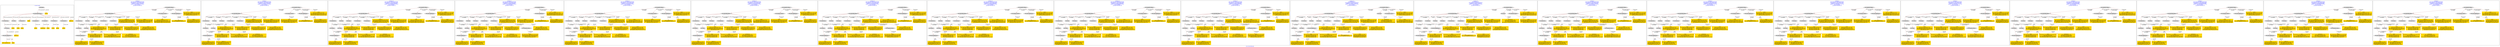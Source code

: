 digraph n0 {
fontcolor="blue"
remincross="true"
label="s10-s-18-artworks.json"
subgraph cluster_0 {
label="1-correct model"
n2[style="filled",color="white",fillcolor="lightgray",label="E12_Production1"];
n3[style="filled",color="white",fillcolor="lightgray",label="E21_Person1"];
n4[shape="plaintext",style="filled",fillcolor="gold",label="values"];
n5[style="filled",color="white",fillcolor="lightgray",label="E82_Actor_Appellation1"];
n6[shape="plaintext",style="filled",fillcolor="gold",label="auther_uri"];
n7[style="filled",color="white",fillcolor="lightgray",label="E22_Man-Made_Object1"];
n8[style="filled",color="white",fillcolor="lightgray",label="E35_Title1"];
n9[style="filled",color="white",fillcolor="lightgray",label="E8_Acquisition1"];
n10[shape="plaintext",style="filled",fillcolor="gold",label="values"];
n11[style="filled",color="white",fillcolor="lightgray",label="E54_Dimension1"];
n12[style="filled",color="white",fillcolor="lightgray",label="E57_Material1"];
n13[style="filled",color="white",fillcolor="lightgray",label="E78_Collection1"];
n14[style="filled",color="white",fillcolor="lightgray",label="E34_Inscription1"];
n15[shape="plaintext",style="filled",fillcolor="gold",label="object_uri"];
n16[shape="plaintext",style="filled",fillcolor="gold",label="values"];
n17[shape="plaintext",style="filled",fillcolor="gold",label="values"];
n18[style="filled",color="white",fillcolor="lightgray",label="E38_Image1"];
n19[shape="plaintext",style="filled",fillcolor="gold",label="values"];
n20[shape="plaintext",style="filled",fillcolor="gold",label="values"];
n21[shape="plaintext",style="filled",fillcolor="gold",label="material_uri"];
n22[shape="plaintext",style="filled",fillcolor="gold",label="values"];
n23[shape="plaintext",style="filled",fillcolor="gold",label="values"];
n24[shape="plaintext",style="filled",fillcolor="gold",label="values"];
n25[shape="plaintext",style="filled",fillcolor="gold",label="author_appellation_uri"];
n26[shape="plaintext",style="filled",fillcolor="gold",label="values"];
n27[shape="plaintext",style="filled",fillcolor="gold",label="values"];
}
subgraph cluster_1 {
label="candidate 0\nlink coherence:0.7692307692307693\nnode coherence:0.8461538461538461\nconfidence:0.3483947791587228\nmapping score:0.4426273195486341\ncost:323.009592\n-precision:0.42-recall:0.44"
n29[style="filled",color="white",fillcolor="lightgray",label="E12_Production1"];
n30[style="filled",color="white",fillcolor="lightgray",label="E21_Person1"];
n31[style="filled",color="white",fillcolor="lightgray",label="E55_Type1"];
n32[style="filled",color="white",fillcolor="lightgray",label="E82_Actor_Appellation1"];
n33[style="filled",color="white",fillcolor="lightgray",label="E22_Man-Made_Object1"];
n34[style="filled",color="white",fillcolor="lightgray",label="E35_Title1"];
n35[style="filled",color="white",fillcolor="lightgray",label="E38_Image1"];
n36[style="filled",color="white",fillcolor="lightgray",label="E54_Dimension1"];
n37[style="filled",color="white",fillcolor="lightgray",label="E8_Acquisition1"];
n38[style="filled",color="white",fillcolor="lightgray",label="E33_Linguistic_Object2"];
n39[style="filled",color="white",fillcolor="lightgray",label="E33_Linguistic_Object1"];
n40[style="filled",color="white",fillcolor="lightgray",label="E82_Actor_Appellation2"];
n41[shape="plaintext",style="filled",fillcolor="gold",label="values\n[E22_Man-Made_Object,classLink,0.63]\n[E39_Actor,classLink,0.178]\n[E21_Person,classLink,0.098]\n[E38_Image,classLink,0.094]"];
n42[shape="plaintext",style="filled",fillcolor="gold",label="values\n[E54_Dimension,P3_has_note,0.51]\n[E22_Man-Made_Object,classLink,0.169]\n[E8_Acquisition,P3_has_note,0.161]\n[E30_Right,P3_has_note,0.16]"];
n43[shape="plaintext",style="filled",fillcolor="gold",label="values\n[E39_Actor,P3_has_note,0.416]\n[E73_Information_Object,P3_has_note,0.25]\n[E22_Man-Made_Object,P3_has_note,0.227]\n[E35_Title,label,0.106]"];
n44[shape="plaintext",style="filled",fillcolor="gold",label="object_uri\n[E22_Man-Made_Object,classLink,0.849]\n[E33_Linguistic_Object,P3_has_note,0.053]\n[E73_Information_Object,P3_has_note,0.049]\n[E54_Dimension,P3_has_note,0.049]"];
n45[shape="plaintext",style="filled",fillcolor="gold",label="values\n[E22_Man-Made_Object,classLink,0.631]\n[E39_Actor,classLink,0.176]\n[E21_Person,classLink,0.097]\n[E38_Image,classLink,0.096]"];
n46[shape="plaintext",style="filled",fillcolor="gold",label="values\n[E73_Information_Object,P3_has_note,0.335]\n[E22_Man-Made_Object,P3_has_note,0.287]\n[E33_Linguistic_Object,P3_has_note,0.203]\n[E39_Actor,P3_has_note,0.176]"];
n47[shape="plaintext",style="filled",fillcolor="gold",label="author_appellation_uri\n[E82_Actor_Appellation,classLink,1.0]"];
n48[shape="plaintext",style="filled",fillcolor="gold",label="values\n[E39_Actor,P3_has_note,0.329]\n[E30_Right,P3_has_note,0.285]\n[E8_Acquisition,P3_has_note,0.282]\n[E33_Linguistic_Object,P3_has_note,0.103]"];
n49[shape="plaintext",style="filled",fillcolor="gold",label="values\n[E73_Information_Object,P3_has_note,0.383]\n[E22_Man-Made_Object,P3_has_note,0.34]\n[E33_Linguistic_Object,P3_has_note,0.17]\n[E39_Actor,P3_has_note,0.107]"];
n50[shape="plaintext",style="filled",fillcolor="gold",label="values\n[E39_Actor,P3_has_note,0.662]\n[E82_Actor_Appellation,label,0.145]\n[E8_Acquisition,P3_has_note,0.112]\n[E30_Right,P3_has_note,0.081]"];
n51[shape="plaintext",style="filled",fillcolor="gold",label="auther_uri\n[E82_Actor_Appellation,classLink,0.395]\n[E21_Person,classLink,0.334]\n[E30_Right,P3_has_note,0.163]\n[E8_Acquisition,P3_has_note,0.108]"];
n52[shape="plaintext",style="filled",fillcolor="gold",label="values\n[E39_Actor,P3_has_note,0.554]\n[E73_Information_Object,P3_has_note,0.178]\n[E22_Man-Made_Object,P3_has_note,0.172]\n[E33_Linguistic_Object,P3_has_note,0.096]"];
n53[shape="plaintext",style="filled",fillcolor="gold",label="values\n[E29_Design_or_Procedure,P3_has_note,0.476]\n[E55_Type,label,0.455]\n[E73_Information_Object,P3_has_note,0.041]\n[E22_Man-Made_Object,P3_has_note,0.029]"];
n54[shape="plaintext",style="filled",fillcolor="gold",label="values\n[E39_Actor,P3_has_note,0.665]\n[E82_Actor_Appellation,label,0.316]\n[E8_Acquisition,P3_has_note,0.011]\n[E30_Right,P3_has_note,0.009]"];
n55[shape="plaintext",style="filled",fillcolor="gold",label="material_uri\n[E55_Type,classLink,0.336]\n[E57_Material,classLink,0.303]\n[E74_Group,classLink,0.295]\n[E29_Design_or_Procedure,P3_has_note,0.066]"];
}
subgraph cluster_2 {
label="candidate 1\nlink coherence:0.7692307692307693\nnode coherence:0.8461538461538461\nconfidence:0.3483947791587228\nmapping score:0.4426273195486341\ncost:323.009602\n-precision:0.42-recall:0.44"
n57[style="filled",color="white",fillcolor="lightgray",label="E12_Production1"];
n58[style="filled",color="white",fillcolor="lightgray",label="E21_Person1"];
n59[style="filled",color="white",fillcolor="lightgray",label="E55_Type1"];
n60[style="filled",color="white",fillcolor="lightgray",label="E82_Actor_Appellation1"];
n61[style="filled",color="white",fillcolor="lightgray",label="E22_Man-Made_Object1"];
n62[style="filled",color="white",fillcolor="lightgray",label="E35_Title1"];
n63[style="filled",color="white",fillcolor="lightgray",label="E38_Image1"];
n64[style="filled",color="white",fillcolor="lightgray",label="E54_Dimension1"];
n65[style="filled",color="white",fillcolor="lightgray",label="E8_Acquisition1"];
n66[style="filled",color="white",fillcolor="lightgray",label="E33_Linguistic_Object1"];
n67[style="filled",color="white",fillcolor="lightgray",label="E33_Linguistic_Object2"];
n68[style="filled",color="white",fillcolor="lightgray",label="E82_Actor_Appellation2"];
n69[shape="plaintext",style="filled",fillcolor="gold",label="values\n[E22_Man-Made_Object,classLink,0.63]\n[E39_Actor,classLink,0.178]\n[E21_Person,classLink,0.098]\n[E38_Image,classLink,0.094]"];
n70[shape="plaintext",style="filled",fillcolor="gold",label="values\n[E54_Dimension,P3_has_note,0.51]\n[E22_Man-Made_Object,classLink,0.169]\n[E8_Acquisition,P3_has_note,0.161]\n[E30_Right,P3_has_note,0.16]"];
n71[shape="plaintext",style="filled",fillcolor="gold",label="values\n[E39_Actor,P3_has_note,0.416]\n[E73_Information_Object,P3_has_note,0.25]\n[E22_Man-Made_Object,P3_has_note,0.227]\n[E35_Title,label,0.106]"];
n72[shape="plaintext",style="filled",fillcolor="gold",label="object_uri\n[E22_Man-Made_Object,classLink,0.849]\n[E33_Linguistic_Object,P3_has_note,0.053]\n[E73_Information_Object,P3_has_note,0.049]\n[E54_Dimension,P3_has_note,0.049]"];
n73[shape="plaintext",style="filled",fillcolor="gold",label="values\n[E22_Man-Made_Object,classLink,0.631]\n[E39_Actor,classLink,0.176]\n[E21_Person,classLink,0.097]\n[E38_Image,classLink,0.096]"];
n74[shape="plaintext",style="filled",fillcolor="gold",label="values\n[E73_Information_Object,P3_has_note,0.335]\n[E22_Man-Made_Object,P3_has_note,0.287]\n[E33_Linguistic_Object,P3_has_note,0.203]\n[E39_Actor,P3_has_note,0.176]"];
n75[shape="plaintext",style="filled",fillcolor="gold",label="author_appellation_uri\n[E82_Actor_Appellation,classLink,1.0]"];
n76[shape="plaintext",style="filled",fillcolor="gold",label="values\n[E39_Actor,P3_has_note,0.329]\n[E30_Right,P3_has_note,0.285]\n[E8_Acquisition,P3_has_note,0.282]\n[E33_Linguistic_Object,P3_has_note,0.103]"];
n77[shape="plaintext",style="filled",fillcolor="gold",label="values\n[E73_Information_Object,P3_has_note,0.383]\n[E22_Man-Made_Object,P3_has_note,0.34]\n[E33_Linguistic_Object,P3_has_note,0.17]\n[E39_Actor,P3_has_note,0.107]"];
n78[shape="plaintext",style="filled",fillcolor="gold",label="values\n[E39_Actor,P3_has_note,0.662]\n[E82_Actor_Appellation,label,0.145]\n[E8_Acquisition,P3_has_note,0.112]\n[E30_Right,P3_has_note,0.081]"];
n79[shape="plaintext",style="filled",fillcolor="gold",label="auther_uri\n[E82_Actor_Appellation,classLink,0.395]\n[E21_Person,classLink,0.334]\n[E30_Right,P3_has_note,0.163]\n[E8_Acquisition,P3_has_note,0.108]"];
n80[shape="plaintext",style="filled",fillcolor="gold",label="values\n[E39_Actor,P3_has_note,0.554]\n[E73_Information_Object,P3_has_note,0.178]\n[E22_Man-Made_Object,P3_has_note,0.172]\n[E33_Linguistic_Object,P3_has_note,0.096]"];
n81[shape="plaintext",style="filled",fillcolor="gold",label="values\n[E29_Design_or_Procedure,P3_has_note,0.476]\n[E55_Type,label,0.455]\n[E73_Information_Object,P3_has_note,0.041]\n[E22_Man-Made_Object,P3_has_note,0.029]"];
n82[shape="plaintext",style="filled",fillcolor="gold",label="values\n[E39_Actor,P3_has_note,0.665]\n[E82_Actor_Appellation,label,0.316]\n[E8_Acquisition,P3_has_note,0.011]\n[E30_Right,P3_has_note,0.009]"];
n83[shape="plaintext",style="filled",fillcolor="gold",label="material_uri\n[E55_Type,classLink,0.336]\n[E57_Material,classLink,0.303]\n[E74_Group,classLink,0.295]\n[E29_Design_or_Procedure,P3_has_note,0.066]"];
}
subgraph cluster_3 {
label="candidate 10\nlink coherence:0.7692307692307693\nnode coherence:0.8461538461538461\nconfidence:0.3424383370186188\nmapping score:0.44064183883526614\ncost:323.009602\n-precision:0.5-recall:0.52"
n85[style="filled",color="white",fillcolor="lightgray",label="E12_Production1"];
n86[style="filled",color="white",fillcolor="lightgray",label="E21_Person1"];
n87[style="filled",color="white",fillcolor="lightgray",label="E55_Type1"];
n88[style="filled",color="white",fillcolor="lightgray",label="E82_Actor_Appellation1"];
n89[style="filled",color="white",fillcolor="lightgray",label="E22_Man-Made_Object1"];
n90[style="filled",color="white",fillcolor="lightgray",label="E35_Title1"];
n91[style="filled",color="white",fillcolor="lightgray",label="E38_Image1"];
n92[style="filled",color="white",fillcolor="lightgray",label="E54_Dimension1"];
n93[style="filled",color="white",fillcolor="lightgray",label="E8_Acquisition1"];
n94[style="filled",color="white",fillcolor="lightgray",label="E33_Linguistic_Object1"];
n95[style="filled",color="white",fillcolor="lightgray",label="E33_Linguistic_Object2"];
n96[style="filled",color="white",fillcolor="lightgray",label="E82_Actor_Appellation2"];
n97[shape="plaintext",style="filled",fillcolor="gold",label="values\n[E22_Man-Made_Object,classLink,0.631]\n[E39_Actor,classLink,0.176]\n[E21_Person,classLink,0.097]\n[E38_Image,classLink,0.096]"];
n98[shape="plaintext",style="filled",fillcolor="gold",label="values\n[E54_Dimension,P3_has_note,0.51]\n[E22_Man-Made_Object,classLink,0.169]\n[E8_Acquisition,P3_has_note,0.161]\n[E30_Right,P3_has_note,0.16]"];
n99[shape="plaintext",style="filled",fillcolor="gold",label="values\n[E39_Actor,P3_has_note,0.416]\n[E73_Information_Object,P3_has_note,0.25]\n[E22_Man-Made_Object,P3_has_note,0.227]\n[E35_Title,label,0.106]"];
n100[shape="plaintext",style="filled",fillcolor="gold",label="object_uri\n[E22_Man-Made_Object,classLink,0.849]\n[E33_Linguistic_Object,P3_has_note,0.053]\n[E73_Information_Object,P3_has_note,0.049]\n[E54_Dimension,P3_has_note,0.049]"];
n101[shape="plaintext",style="filled",fillcolor="gold",label="values\n[E22_Man-Made_Object,classLink,0.63]\n[E39_Actor,classLink,0.178]\n[E21_Person,classLink,0.098]\n[E38_Image,classLink,0.094]"];
n102[shape="plaintext",style="filled",fillcolor="gold",label="values\n[E39_Actor,P3_has_note,0.554]\n[E73_Information_Object,P3_has_note,0.178]\n[E22_Man-Made_Object,P3_has_note,0.172]\n[E33_Linguistic_Object,P3_has_note,0.096]"];
n103[shape="plaintext",style="filled",fillcolor="gold",label="author_appellation_uri\n[E82_Actor_Appellation,classLink,1.0]"];
n104[shape="plaintext",style="filled",fillcolor="gold",label="values\n[E39_Actor,P3_has_note,0.329]\n[E30_Right,P3_has_note,0.285]\n[E8_Acquisition,P3_has_note,0.282]\n[E33_Linguistic_Object,P3_has_note,0.103]"];
n105[shape="plaintext",style="filled",fillcolor="gold",label="values\n[E73_Information_Object,P3_has_note,0.335]\n[E22_Man-Made_Object,P3_has_note,0.287]\n[E33_Linguistic_Object,P3_has_note,0.203]\n[E39_Actor,P3_has_note,0.176]"];
n106[shape="plaintext",style="filled",fillcolor="gold",label="values\n[E39_Actor,P3_has_note,0.662]\n[E82_Actor_Appellation,label,0.145]\n[E8_Acquisition,P3_has_note,0.112]\n[E30_Right,P3_has_note,0.081]"];
n107[shape="plaintext",style="filled",fillcolor="gold",label="auther_uri\n[E82_Actor_Appellation,classLink,0.395]\n[E21_Person,classLink,0.334]\n[E30_Right,P3_has_note,0.163]\n[E8_Acquisition,P3_has_note,0.108]"];
n108[shape="plaintext",style="filled",fillcolor="gold",label="values\n[E73_Information_Object,P3_has_note,0.383]\n[E22_Man-Made_Object,P3_has_note,0.34]\n[E33_Linguistic_Object,P3_has_note,0.17]\n[E39_Actor,P3_has_note,0.107]"];
n109[shape="plaintext",style="filled",fillcolor="gold",label="values\n[E29_Design_or_Procedure,P3_has_note,0.476]\n[E55_Type,label,0.455]\n[E73_Information_Object,P3_has_note,0.041]\n[E22_Man-Made_Object,P3_has_note,0.029]"];
n110[shape="plaintext",style="filled",fillcolor="gold",label="values\n[E39_Actor,P3_has_note,0.665]\n[E82_Actor_Appellation,label,0.316]\n[E8_Acquisition,P3_has_note,0.011]\n[E30_Right,P3_has_note,0.009]"];
n111[shape="plaintext",style="filled",fillcolor="gold",label="material_uri\n[E55_Type,classLink,0.336]\n[E57_Material,classLink,0.303]\n[E74_Group,classLink,0.295]\n[E29_Design_or_Procedure,P3_has_note,0.066]"];
}
subgraph cluster_4 {
label="candidate 11\nlink coherence:0.7692307692307693\nnode coherence:0.8461538461538461\nconfidence:0.3424383370186188\nmapping score:0.44064183883526614\ncost:323.019594\n-precision:0.5-recall:0.52"
n113[style="filled",color="white",fillcolor="lightgray",label="E12_Production1"];
n114[style="filled",color="white",fillcolor="lightgray",label="E21_Person1"];
n115[style="filled",color="white",fillcolor="lightgray",label="E55_Type1"];
n116[style="filled",color="white",fillcolor="lightgray",label="E82_Actor_Appellation1"];
n117[style="filled",color="white",fillcolor="lightgray",label="E22_Man-Made_Object1"];
n118[style="filled",color="white",fillcolor="lightgray",label="E35_Title1"];
n119[style="filled",color="white",fillcolor="lightgray",label="E38_Image1"];
n120[style="filled",color="white",fillcolor="lightgray",label="E54_Dimension1"];
n121[style="filled",color="white",fillcolor="lightgray",label="E8_Acquisition1"];
n122[style="filled",color="white",fillcolor="lightgray",label="E33_Linguistic_Object2"];
n123[style="filled",color="white",fillcolor="lightgray",label="E82_Actor_Appellation2"];
n124[style="filled",color="white",fillcolor="lightgray",label="E33_Linguistic_Object1"];
n125[shape="plaintext",style="filled",fillcolor="gold",label="values\n[E22_Man-Made_Object,classLink,0.631]\n[E39_Actor,classLink,0.176]\n[E21_Person,classLink,0.097]\n[E38_Image,classLink,0.096]"];
n126[shape="plaintext",style="filled",fillcolor="gold",label="values\n[E54_Dimension,P3_has_note,0.51]\n[E22_Man-Made_Object,classLink,0.169]\n[E8_Acquisition,P3_has_note,0.161]\n[E30_Right,P3_has_note,0.16]"];
n127[shape="plaintext",style="filled",fillcolor="gold",label="values\n[E39_Actor,P3_has_note,0.416]\n[E73_Information_Object,P3_has_note,0.25]\n[E22_Man-Made_Object,P3_has_note,0.227]\n[E35_Title,label,0.106]"];
n128[shape="plaintext",style="filled",fillcolor="gold",label="object_uri\n[E22_Man-Made_Object,classLink,0.849]\n[E33_Linguistic_Object,P3_has_note,0.053]\n[E73_Information_Object,P3_has_note,0.049]\n[E54_Dimension,P3_has_note,0.049]"];
n129[shape="plaintext",style="filled",fillcolor="gold",label="values\n[E22_Man-Made_Object,classLink,0.63]\n[E39_Actor,classLink,0.178]\n[E21_Person,classLink,0.098]\n[E38_Image,classLink,0.094]"];
n130[shape="plaintext",style="filled",fillcolor="gold",label="values\n[E39_Actor,P3_has_note,0.554]\n[E73_Information_Object,P3_has_note,0.178]\n[E22_Man-Made_Object,P3_has_note,0.172]\n[E33_Linguistic_Object,P3_has_note,0.096]"];
n131[shape="plaintext",style="filled",fillcolor="gold",label="author_appellation_uri\n[E82_Actor_Appellation,classLink,1.0]"];
n132[shape="plaintext",style="filled",fillcolor="gold",label="values\n[E39_Actor,P3_has_note,0.329]\n[E30_Right,P3_has_note,0.285]\n[E8_Acquisition,P3_has_note,0.282]\n[E33_Linguistic_Object,P3_has_note,0.103]"];
n133[shape="plaintext",style="filled",fillcolor="gold",label="values\n[E73_Information_Object,P3_has_note,0.335]\n[E22_Man-Made_Object,P3_has_note,0.287]\n[E33_Linguistic_Object,P3_has_note,0.203]\n[E39_Actor,P3_has_note,0.176]"];
n134[shape="plaintext",style="filled",fillcolor="gold",label="values\n[E39_Actor,P3_has_note,0.662]\n[E82_Actor_Appellation,label,0.145]\n[E8_Acquisition,P3_has_note,0.112]\n[E30_Right,P3_has_note,0.081]"];
n135[shape="plaintext",style="filled",fillcolor="gold",label="auther_uri\n[E82_Actor_Appellation,classLink,0.395]\n[E21_Person,classLink,0.334]\n[E30_Right,P3_has_note,0.163]\n[E8_Acquisition,P3_has_note,0.108]"];
n136[shape="plaintext",style="filled",fillcolor="gold",label="values\n[E73_Information_Object,P3_has_note,0.383]\n[E22_Man-Made_Object,P3_has_note,0.34]\n[E33_Linguistic_Object,P3_has_note,0.17]\n[E39_Actor,P3_has_note,0.107]"];
n137[shape="plaintext",style="filled",fillcolor="gold",label="values\n[E29_Design_or_Procedure,P3_has_note,0.476]\n[E55_Type,label,0.455]\n[E73_Information_Object,P3_has_note,0.041]\n[E22_Man-Made_Object,P3_has_note,0.029]"];
n138[shape="plaintext",style="filled",fillcolor="gold",label="values\n[E39_Actor,P3_has_note,0.665]\n[E82_Actor_Appellation,label,0.316]\n[E8_Acquisition,P3_has_note,0.011]\n[E30_Right,P3_has_note,0.009]"];
n139[shape="plaintext",style="filled",fillcolor="gold",label="material_uri\n[E55_Type,classLink,0.336]\n[E57_Material,classLink,0.303]\n[E74_Group,classLink,0.295]\n[E29_Design_or_Procedure,P3_has_note,0.066]"];
}
subgraph cluster_5 {
label="candidate 12\nlink coherence:0.7692307692307693\nnode coherence:0.8461538461538461\nconfidence:0.3421001057257461\nmapping score:0.4405290950709752\ncost:323.009592\n-precision:0.42-recall:0.44"
n141[style="filled",color="white",fillcolor="lightgray",label="E12_Production1"];
n142[style="filled",color="white",fillcolor="lightgray",label="E21_Person1"];
n143[style="filled",color="white",fillcolor="lightgray",label="E55_Type1"];
n144[style="filled",color="white",fillcolor="lightgray",label="E82_Actor_Appellation1"];
n145[style="filled",color="white",fillcolor="lightgray",label="E22_Man-Made_Object1"];
n146[style="filled",color="white",fillcolor="lightgray",label="E35_Title1"];
n147[style="filled",color="white",fillcolor="lightgray",label="E38_Image1"];
n148[style="filled",color="white",fillcolor="lightgray",label="E54_Dimension1"];
n149[style="filled",color="white",fillcolor="lightgray",label="E8_Acquisition1"];
n150[style="filled",color="white",fillcolor="lightgray",label="E33_Linguistic_Object2"];
n151[style="filled",color="white",fillcolor="lightgray",label="E33_Linguistic_Object1"];
n152[style="filled",color="white",fillcolor="lightgray",label="E82_Actor_Appellation2"];
n153[shape="plaintext",style="filled",fillcolor="gold",label="values\n[E22_Man-Made_Object,classLink,0.63]\n[E39_Actor,classLink,0.178]\n[E21_Person,classLink,0.098]\n[E38_Image,classLink,0.094]"];
n154[shape="plaintext",style="filled",fillcolor="gold",label="values\n[E54_Dimension,P3_has_note,0.51]\n[E22_Man-Made_Object,classLink,0.169]\n[E8_Acquisition,P3_has_note,0.161]\n[E30_Right,P3_has_note,0.16]"];
n155[shape="plaintext",style="filled",fillcolor="gold",label="values\n[E39_Actor,P3_has_note,0.416]\n[E73_Information_Object,P3_has_note,0.25]\n[E22_Man-Made_Object,P3_has_note,0.227]\n[E35_Title,label,0.106]"];
n156[shape="plaintext",style="filled",fillcolor="gold",label="object_uri\n[E22_Man-Made_Object,classLink,0.849]\n[E33_Linguistic_Object,P3_has_note,0.053]\n[E73_Information_Object,P3_has_note,0.049]\n[E54_Dimension,P3_has_note,0.049]"];
n157[shape="plaintext",style="filled",fillcolor="gold",label="values\n[E22_Man-Made_Object,classLink,0.631]\n[E39_Actor,classLink,0.176]\n[E21_Person,classLink,0.097]\n[E38_Image,classLink,0.096]"];
n158[shape="plaintext",style="filled",fillcolor="gold",label="values\n[E73_Information_Object,P3_has_note,0.335]\n[E22_Man-Made_Object,P3_has_note,0.287]\n[E33_Linguistic_Object,P3_has_note,0.203]\n[E39_Actor,P3_has_note,0.176]"];
n159[shape="plaintext",style="filled",fillcolor="gold",label="author_appellation_uri\n[E82_Actor_Appellation,classLink,1.0]"];
n160[shape="plaintext",style="filled",fillcolor="gold",label="values\n[E39_Actor,P3_has_note,0.329]\n[E30_Right,P3_has_note,0.285]\n[E8_Acquisition,P3_has_note,0.282]\n[E33_Linguistic_Object,P3_has_note,0.103]"];
n161[shape="plaintext",style="filled",fillcolor="gold",label="values\n[E39_Actor,P3_has_note,0.554]\n[E73_Information_Object,P3_has_note,0.178]\n[E22_Man-Made_Object,P3_has_note,0.172]\n[E33_Linguistic_Object,P3_has_note,0.096]"];
n162[shape="plaintext",style="filled",fillcolor="gold",label="values\n[E39_Actor,P3_has_note,0.662]\n[E82_Actor_Appellation,label,0.145]\n[E8_Acquisition,P3_has_note,0.112]\n[E30_Right,P3_has_note,0.081]"];
n163[shape="plaintext",style="filled",fillcolor="gold",label="auther_uri\n[E82_Actor_Appellation,classLink,0.395]\n[E21_Person,classLink,0.334]\n[E30_Right,P3_has_note,0.163]\n[E8_Acquisition,P3_has_note,0.108]"];
n164[shape="plaintext",style="filled",fillcolor="gold",label="values\n[E73_Information_Object,P3_has_note,0.383]\n[E22_Man-Made_Object,P3_has_note,0.34]\n[E33_Linguistic_Object,P3_has_note,0.17]\n[E39_Actor,P3_has_note,0.107]"];
n165[shape="plaintext",style="filled",fillcolor="gold",label="values\n[E29_Design_or_Procedure,P3_has_note,0.476]\n[E55_Type,label,0.455]\n[E73_Information_Object,P3_has_note,0.041]\n[E22_Man-Made_Object,P3_has_note,0.029]"];
n166[shape="plaintext",style="filled",fillcolor="gold",label="values\n[E39_Actor,P3_has_note,0.665]\n[E82_Actor_Appellation,label,0.316]\n[E8_Acquisition,P3_has_note,0.011]\n[E30_Right,P3_has_note,0.009]"];
n167[shape="plaintext",style="filled",fillcolor="gold",label="material_uri\n[E55_Type,classLink,0.336]\n[E57_Material,classLink,0.303]\n[E74_Group,classLink,0.295]\n[E29_Design_or_Procedure,P3_has_note,0.066]"];
}
subgraph cluster_6 {
label="candidate 13\nlink coherence:0.7692307692307693\nnode coherence:0.8461538461538461\nconfidence:0.3421001057257461\nmapping score:0.4405290950709752\ncost:323.009602\n-precision:0.42-recall:0.44"
n169[style="filled",color="white",fillcolor="lightgray",label="E12_Production1"];
n170[style="filled",color="white",fillcolor="lightgray",label="E21_Person1"];
n171[style="filled",color="white",fillcolor="lightgray",label="E55_Type1"];
n172[style="filled",color="white",fillcolor="lightgray",label="E82_Actor_Appellation1"];
n173[style="filled",color="white",fillcolor="lightgray",label="E22_Man-Made_Object1"];
n174[style="filled",color="white",fillcolor="lightgray",label="E35_Title1"];
n175[style="filled",color="white",fillcolor="lightgray",label="E38_Image1"];
n176[style="filled",color="white",fillcolor="lightgray",label="E54_Dimension1"];
n177[style="filled",color="white",fillcolor="lightgray",label="E8_Acquisition1"];
n178[style="filled",color="white",fillcolor="lightgray",label="E33_Linguistic_Object1"];
n179[style="filled",color="white",fillcolor="lightgray",label="E33_Linguistic_Object2"];
n180[style="filled",color="white",fillcolor="lightgray",label="E82_Actor_Appellation2"];
n181[shape="plaintext",style="filled",fillcolor="gold",label="values\n[E22_Man-Made_Object,classLink,0.63]\n[E39_Actor,classLink,0.178]\n[E21_Person,classLink,0.098]\n[E38_Image,classLink,0.094]"];
n182[shape="plaintext",style="filled",fillcolor="gold",label="values\n[E54_Dimension,P3_has_note,0.51]\n[E22_Man-Made_Object,classLink,0.169]\n[E8_Acquisition,P3_has_note,0.161]\n[E30_Right,P3_has_note,0.16]"];
n183[shape="plaintext",style="filled",fillcolor="gold",label="values\n[E39_Actor,P3_has_note,0.416]\n[E73_Information_Object,P3_has_note,0.25]\n[E22_Man-Made_Object,P3_has_note,0.227]\n[E35_Title,label,0.106]"];
n184[shape="plaintext",style="filled",fillcolor="gold",label="object_uri\n[E22_Man-Made_Object,classLink,0.849]\n[E33_Linguistic_Object,P3_has_note,0.053]\n[E73_Information_Object,P3_has_note,0.049]\n[E54_Dimension,P3_has_note,0.049]"];
n185[shape="plaintext",style="filled",fillcolor="gold",label="values\n[E22_Man-Made_Object,classLink,0.631]\n[E39_Actor,classLink,0.176]\n[E21_Person,classLink,0.097]\n[E38_Image,classLink,0.096]"];
n186[shape="plaintext",style="filled",fillcolor="gold",label="values\n[E73_Information_Object,P3_has_note,0.335]\n[E22_Man-Made_Object,P3_has_note,0.287]\n[E33_Linguistic_Object,P3_has_note,0.203]\n[E39_Actor,P3_has_note,0.176]"];
n187[shape="plaintext",style="filled",fillcolor="gold",label="author_appellation_uri\n[E82_Actor_Appellation,classLink,1.0]"];
n188[shape="plaintext",style="filled",fillcolor="gold",label="values\n[E39_Actor,P3_has_note,0.329]\n[E30_Right,P3_has_note,0.285]\n[E8_Acquisition,P3_has_note,0.282]\n[E33_Linguistic_Object,P3_has_note,0.103]"];
n189[shape="plaintext",style="filled",fillcolor="gold",label="values\n[E39_Actor,P3_has_note,0.554]\n[E73_Information_Object,P3_has_note,0.178]\n[E22_Man-Made_Object,P3_has_note,0.172]\n[E33_Linguistic_Object,P3_has_note,0.096]"];
n190[shape="plaintext",style="filled",fillcolor="gold",label="values\n[E39_Actor,P3_has_note,0.662]\n[E82_Actor_Appellation,label,0.145]\n[E8_Acquisition,P3_has_note,0.112]\n[E30_Right,P3_has_note,0.081]"];
n191[shape="plaintext",style="filled",fillcolor="gold",label="auther_uri\n[E82_Actor_Appellation,classLink,0.395]\n[E21_Person,classLink,0.334]\n[E30_Right,P3_has_note,0.163]\n[E8_Acquisition,P3_has_note,0.108]"];
n192[shape="plaintext",style="filled",fillcolor="gold",label="values\n[E73_Information_Object,P3_has_note,0.383]\n[E22_Man-Made_Object,P3_has_note,0.34]\n[E33_Linguistic_Object,P3_has_note,0.17]\n[E39_Actor,P3_has_note,0.107]"];
n193[shape="plaintext",style="filled",fillcolor="gold",label="values\n[E29_Design_or_Procedure,P3_has_note,0.476]\n[E55_Type,label,0.455]\n[E73_Information_Object,P3_has_note,0.041]\n[E22_Man-Made_Object,P3_has_note,0.029]"];
n194[shape="plaintext",style="filled",fillcolor="gold",label="values\n[E39_Actor,P3_has_note,0.665]\n[E82_Actor_Appellation,label,0.316]\n[E8_Acquisition,P3_has_note,0.011]\n[E30_Right,P3_has_note,0.009]"];
n195[shape="plaintext",style="filled",fillcolor="gold",label="material_uri\n[E55_Type,classLink,0.336]\n[E57_Material,classLink,0.303]\n[E74_Group,classLink,0.295]\n[E29_Design_or_Procedure,P3_has_note,0.066]"];
}
subgraph cluster_7 {
label="candidate 14\nlink coherence:0.7692307692307693\nnode coherence:0.8461538461538461\nconfidence:0.3421001057257461\nmapping score:0.4405290950709752\ncost:323.019594\n-precision:0.42-recall:0.44"
n197[style="filled",color="white",fillcolor="lightgray",label="E12_Production1"];
n198[style="filled",color="white",fillcolor="lightgray",label="E21_Person1"];
n199[style="filled",color="white",fillcolor="lightgray",label="E55_Type1"];
n200[style="filled",color="white",fillcolor="lightgray",label="E82_Actor_Appellation1"];
n201[style="filled",color="white",fillcolor="lightgray",label="E22_Man-Made_Object1"];
n202[style="filled",color="white",fillcolor="lightgray",label="E35_Title1"];
n203[style="filled",color="white",fillcolor="lightgray",label="E38_Image1"];
n204[style="filled",color="white",fillcolor="lightgray",label="E54_Dimension1"];
n205[style="filled",color="white",fillcolor="lightgray",label="E8_Acquisition1"];
n206[style="filled",color="white",fillcolor="lightgray",label="E33_Linguistic_Object2"];
n207[style="filled",color="white",fillcolor="lightgray",label="E82_Actor_Appellation2"];
n208[style="filled",color="white",fillcolor="lightgray",label="E33_Linguistic_Object1"];
n209[shape="plaintext",style="filled",fillcolor="gold",label="values\n[E22_Man-Made_Object,classLink,0.63]\n[E39_Actor,classLink,0.178]\n[E21_Person,classLink,0.098]\n[E38_Image,classLink,0.094]"];
n210[shape="plaintext",style="filled",fillcolor="gold",label="values\n[E54_Dimension,P3_has_note,0.51]\n[E22_Man-Made_Object,classLink,0.169]\n[E8_Acquisition,P3_has_note,0.161]\n[E30_Right,P3_has_note,0.16]"];
n211[shape="plaintext",style="filled",fillcolor="gold",label="values\n[E39_Actor,P3_has_note,0.416]\n[E73_Information_Object,P3_has_note,0.25]\n[E22_Man-Made_Object,P3_has_note,0.227]\n[E35_Title,label,0.106]"];
n212[shape="plaintext",style="filled",fillcolor="gold",label="object_uri\n[E22_Man-Made_Object,classLink,0.849]\n[E33_Linguistic_Object,P3_has_note,0.053]\n[E73_Information_Object,P3_has_note,0.049]\n[E54_Dimension,P3_has_note,0.049]"];
n213[shape="plaintext",style="filled",fillcolor="gold",label="values\n[E22_Man-Made_Object,classLink,0.631]\n[E39_Actor,classLink,0.176]\n[E21_Person,classLink,0.097]\n[E38_Image,classLink,0.096]"];
n214[shape="plaintext",style="filled",fillcolor="gold",label="values\n[E73_Information_Object,P3_has_note,0.335]\n[E22_Man-Made_Object,P3_has_note,0.287]\n[E33_Linguistic_Object,P3_has_note,0.203]\n[E39_Actor,P3_has_note,0.176]"];
n215[shape="plaintext",style="filled",fillcolor="gold",label="author_appellation_uri\n[E82_Actor_Appellation,classLink,1.0]"];
n216[shape="plaintext",style="filled",fillcolor="gold",label="values\n[E39_Actor,P3_has_note,0.329]\n[E30_Right,P3_has_note,0.285]\n[E8_Acquisition,P3_has_note,0.282]\n[E33_Linguistic_Object,P3_has_note,0.103]"];
n217[shape="plaintext",style="filled",fillcolor="gold",label="values\n[E39_Actor,P3_has_note,0.554]\n[E73_Information_Object,P3_has_note,0.178]\n[E22_Man-Made_Object,P3_has_note,0.172]\n[E33_Linguistic_Object,P3_has_note,0.096]"];
n218[shape="plaintext",style="filled",fillcolor="gold",label="values\n[E39_Actor,P3_has_note,0.662]\n[E82_Actor_Appellation,label,0.145]\n[E8_Acquisition,P3_has_note,0.112]\n[E30_Right,P3_has_note,0.081]"];
n219[shape="plaintext",style="filled",fillcolor="gold",label="auther_uri\n[E82_Actor_Appellation,classLink,0.395]\n[E21_Person,classLink,0.334]\n[E30_Right,P3_has_note,0.163]\n[E8_Acquisition,P3_has_note,0.108]"];
n220[shape="plaintext",style="filled",fillcolor="gold",label="values\n[E73_Information_Object,P3_has_note,0.383]\n[E22_Man-Made_Object,P3_has_note,0.34]\n[E33_Linguistic_Object,P3_has_note,0.17]\n[E39_Actor,P3_has_note,0.107]"];
n221[shape="plaintext",style="filled",fillcolor="gold",label="values\n[E29_Design_or_Procedure,P3_has_note,0.476]\n[E55_Type,label,0.455]\n[E73_Information_Object,P3_has_note,0.041]\n[E22_Man-Made_Object,P3_has_note,0.029]"];
n222[shape="plaintext",style="filled",fillcolor="gold",label="values\n[E39_Actor,P3_has_note,0.665]\n[E82_Actor_Appellation,label,0.316]\n[E8_Acquisition,P3_has_note,0.011]\n[E30_Right,P3_has_note,0.009]"];
n223[shape="plaintext",style="filled",fillcolor="gold",label="material_uri\n[E55_Type,classLink,0.336]\n[E57_Material,classLink,0.303]\n[E74_Group,classLink,0.295]\n[E29_Design_or_Procedure,P3_has_note,0.066]"];
}
subgraph cluster_8 {
label="candidate 15\nlink coherence:0.7692307692307693\nnode coherence:0.8461538461538461\nconfidence:0.34189577929419507\nmapping score:0.4404609862604582\ncost:323.009592\n-precision:0.46-recall:0.48"
n225[style="filled",color="white",fillcolor="lightgray",label="E12_Production1"];
n226[style="filled",color="white",fillcolor="lightgray",label="E21_Person1"];
n227[style="filled",color="white",fillcolor="lightgray",label="E55_Type1"];
n228[style="filled",color="white",fillcolor="lightgray",label="E82_Actor_Appellation1"];
n229[style="filled",color="white",fillcolor="lightgray",label="E22_Man-Made_Object1"];
n230[style="filled",color="white",fillcolor="lightgray",label="E35_Title1"];
n231[style="filled",color="white",fillcolor="lightgray",label="E38_Image1"];
n232[style="filled",color="white",fillcolor="lightgray",label="E54_Dimension1"];
n233[style="filled",color="white",fillcolor="lightgray",label="E8_Acquisition1"];
n234[style="filled",color="white",fillcolor="lightgray",label="E33_Linguistic_Object2"];
n235[style="filled",color="white",fillcolor="lightgray",label="E33_Linguistic_Object1"];
n236[style="filled",color="white",fillcolor="lightgray",label="E82_Actor_Appellation2"];
n237[shape="plaintext",style="filled",fillcolor="gold",label="values\n[E22_Man-Made_Object,classLink,0.631]\n[E39_Actor,classLink,0.176]\n[E21_Person,classLink,0.097]\n[E38_Image,classLink,0.096]"];
n238[shape="plaintext",style="filled",fillcolor="gold",label="values\n[E54_Dimension,P3_has_note,0.51]\n[E22_Man-Made_Object,classLink,0.169]\n[E8_Acquisition,P3_has_note,0.161]\n[E30_Right,P3_has_note,0.16]"];
n239[shape="plaintext",style="filled",fillcolor="gold",label="values\n[E39_Actor,P3_has_note,0.416]\n[E73_Information_Object,P3_has_note,0.25]\n[E22_Man-Made_Object,P3_has_note,0.227]\n[E35_Title,label,0.106]"];
n240[shape="plaintext",style="filled",fillcolor="gold",label="object_uri\n[E22_Man-Made_Object,classLink,0.849]\n[E33_Linguistic_Object,P3_has_note,0.053]\n[E73_Information_Object,P3_has_note,0.049]\n[E54_Dimension,P3_has_note,0.049]"];
n241[shape="plaintext",style="filled",fillcolor="gold",label="values\n[E22_Man-Made_Object,classLink,0.63]\n[E39_Actor,classLink,0.178]\n[E21_Person,classLink,0.098]\n[E38_Image,classLink,0.094]"];
n242[shape="plaintext",style="filled",fillcolor="gold",label="values\n[E73_Information_Object,P3_has_note,0.335]\n[E22_Man-Made_Object,P3_has_note,0.287]\n[E33_Linguistic_Object,P3_has_note,0.203]\n[E39_Actor,P3_has_note,0.176]"];
n243[shape="plaintext",style="filled",fillcolor="gold",label="author_appellation_uri\n[E82_Actor_Appellation,classLink,1.0]"];
n244[shape="plaintext",style="filled",fillcolor="gold",label="values\n[E39_Actor,P3_has_note,0.329]\n[E30_Right,P3_has_note,0.285]\n[E8_Acquisition,P3_has_note,0.282]\n[E33_Linguistic_Object,P3_has_note,0.103]"];
n245[shape="plaintext",style="filled",fillcolor="gold",label="values\n[E39_Actor,P3_has_note,0.554]\n[E73_Information_Object,P3_has_note,0.178]\n[E22_Man-Made_Object,P3_has_note,0.172]\n[E33_Linguistic_Object,P3_has_note,0.096]"];
n246[shape="plaintext",style="filled",fillcolor="gold",label="values\n[E39_Actor,P3_has_note,0.662]\n[E82_Actor_Appellation,label,0.145]\n[E8_Acquisition,P3_has_note,0.112]\n[E30_Right,P3_has_note,0.081]"];
n247[shape="plaintext",style="filled",fillcolor="gold",label="auther_uri\n[E82_Actor_Appellation,classLink,0.395]\n[E21_Person,classLink,0.334]\n[E30_Right,P3_has_note,0.163]\n[E8_Acquisition,P3_has_note,0.108]"];
n248[shape="plaintext",style="filled",fillcolor="gold",label="values\n[E73_Information_Object,P3_has_note,0.383]\n[E22_Man-Made_Object,P3_has_note,0.34]\n[E33_Linguistic_Object,P3_has_note,0.17]\n[E39_Actor,P3_has_note,0.107]"];
n249[shape="plaintext",style="filled",fillcolor="gold",label="values\n[E29_Design_or_Procedure,P3_has_note,0.476]\n[E55_Type,label,0.455]\n[E73_Information_Object,P3_has_note,0.041]\n[E22_Man-Made_Object,P3_has_note,0.029]"];
n250[shape="plaintext",style="filled",fillcolor="gold",label="values\n[E39_Actor,P3_has_note,0.665]\n[E82_Actor_Appellation,label,0.316]\n[E8_Acquisition,P3_has_note,0.011]\n[E30_Right,P3_has_note,0.009]"];
n251[shape="plaintext",style="filled",fillcolor="gold",label="material_uri\n[E55_Type,classLink,0.336]\n[E57_Material,classLink,0.303]\n[E74_Group,classLink,0.295]\n[E29_Design_or_Procedure,P3_has_note,0.066]"];
}
subgraph cluster_9 {
label="candidate 16\nlink coherence:0.7692307692307693\nnode coherence:0.8461538461538461\nconfidence:0.34189577929419507\nmapping score:0.4404609862604582\ncost:323.009602\n-precision:0.46-recall:0.48"
n253[style="filled",color="white",fillcolor="lightgray",label="E12_Production1"];
n254[style="filled",color="white",fillcolor="lightgray",label="E21_Person1"];
n255[style="filled",color="white",fillcolor="lightgray",label="E55_Type1"];
n256[style="filled",color="white",fillcolor="lightgray",label="E82_Actor_Appellation1"];
n257[style="filled",color="white",fillcolor="lightgray",label="E22_Man-Made_Object1"];
n258[style="filled",color="white",fillcolor="lightgray",label="E35_Title1"];
n259[style="filled",color="white",fillcolor="lightgray",label="E38_Image1"];
n260[style="filled",color="white",fillcolor="lightgray",label="E54_Dimension1"];
n261[style="filled",color="white",fillcolor="lightgray",label="E8_Acquisition1"];
n262[style="filled",color="white",fillcolor="lightgray",label="E33_Linguistic_Object1"];
n263[style="filled",color="white",fillcolor="lightgray",label="E33_Linguistic_Object2"];
n264[style="filled",color="white",fillcolor="lightgray",label="E82_Actor_Appellation2"];
n265[shape="plaintext",style="filled",fillcolor="gold",label="values\n[E22_Man-Made_Object,classLink,0.631]\n[E39_Actor,classLink,0.176]\n[E21_Person,classLink,0.097]\n[E38_Image,classLink,0.096]"];
n266[shape="plaintext",style="filled",fillcolor="gold",label="values\n[E54_Dimension,P3_has_note,0.51]\n[E22_Man-Made_Object,classLink,0.169]\n[E8_Acquisition,P3_has_note,0.161]\n[E30_Right,P3_has_note,0.16]"];
n267[shape="plaintext",style="filled",fillcolor="gold",label="values\n[E39_Actor,P3_has_note,0.416]\n[E73_Information_Object,P3_has_note,0.25]\n[E22_Man-Made_Object,P3_has_note,0.227]\n[E35_Title,label,0.106]"];
n268[shape="plaintext",style="filled",fillcolor="gold",label="object_uri\n[E22_Man-Made_Object,classLink,0.849]\n[E33_Linguistic_Object,P3_has_note,0.053]\n[E73_Information_Object,P3_has_note,0.049]\n[E54_Dimension,P3_has_note,0.049]"];
n269[shape="plaintext",style="filled",fillcolor="gold",label="values\n[E22_Man-Made_Object,classLink,0.63]\n[E39_Actor,classLink,0.178]\n[E21_Person,classLink,0.098]\n[E38_Image,classLink,0.094]"];
n270[shape="plaintext",style="filled",fillcolor="gold",label="values\n[E73_Information_Object,P3_has_note,0.335]\n[E22_Man-Made_Object,P3_has_note,0.287]\n[E33_Linguistic_Object,P3_has_note,0.203]\n[E39_Actor,P3_has_note,0.176]"];
n271[shape="plaintext",style="filled",fillcolor="gold",label="author_appellation_uri\n[E82_Actor_Appellation,classLink,1.0]"];
n272[shape="plaintext",style="filled",fillcolor="gold",label="values\n[E39_Actor,P3_has_note,0.329]\n[E30_Right,P3_has_note,0.285]\n[E8_Acquisition,P3_has_note,0.282]\n[E33_Linguistic_Object,P3_has_note,0.103]"];
n273[shape="plaintext",style="filled",fillcolor="gold",label="values\n[E39_Actor,P3_has_note,0.554]\n[E73_Information_Object,P3_has_note,0.178]\n[E22_Man-Made_Object,P3_has_note,0.172]\n[E33_Linguistic_Object,P3_has_note,0.096]"];
n274[shape="plaintext",style="filled",fillcolor="gold",label="values\n[E39_Actor,P3_has_note,0.662]\n[E82_Actor_Appellation,label,0.145]\n[E8_Acquisition,P3_has_note,0.112]\n[E30_Right,P3_has_note,0.081]"];
n275[shape="plaintext",style="filled",fillcolor="gold",label="auther_uri\n[E82_Actor_Appellation,classLink,0.395]\n[E21_Person,classLink,0.334]\n[E30_Right,P3_has_note,0.163]\n[E8_Acquisition,P3_has_note,0.108]"];
n276[shape="plaintext",style="filled",fillcolor="gold",label="values\n[E73_Information_Object,P3_has_note,0.383]\n[E22_Man-Made_Object,P3_has_note,0.34]\n[E33_Linguistic_Object,P3_has_note,0.17]\n[E39_Actor,P3_has_note,0.107]"];
n277[shape="plaintext",style="filled",fillcolor="gold",label="values\n[E29_Design_or_Procedure,P3_has_note,0.476]\n[E55_Type,label,0.455]\n[E73_Information_Object,P3_has_note,0.041]\n[E22_Man-Made_Object,P3_has_note,0.029]"];
n278[shape="plaintext",style="filled",fillcolor="gold",label="values\n[E39_Actor,P3_has_note,0.665]\n[E82_Actor_Appellation,label,0.316]\n[E8_Acquisition,P3_has_note,0.011]\n[E30_Right,P3_has_note,0.009]"];
n279[shape="plaintext",style="filled",fillcolor="gold",label="material_uri\n[E55_Type,classLink,0.336]\n[E57_Material,classLink,0.303]\n[E74_Group,classLink,0.295]\n[E29_Design_or_Procedure,P3_has_note,0.066]"];
}
subgraph cluster_10 {
label="candidate 17\nlink coherence:0.7692307692307693\nnode coherence:0.8461538461538461\nconfidence:0.34189577929419507\nmapping score:0.4404609862604582\ncost:323.019594\n-precision:0.46-recall:0.48"
n281[style="filled",color="white",fillcolor="lightgray",label="E12_Production1"];
n282[style="filled",color="white",fillcolor="lightgray",label="E21_Person1"];
n283[style="filled",color="white",fillcolor="lightgray",label="E55_Type1"];
n284[style="filled",color="white",fillcolor="lightgray",label="E82_Actor_Appellation1"];
n285[style="filled",color="white",fillcolor="lightgray",label="E22_Man-Made_Object1"];
n286[style="filled",color="white",fillcolor="lightgray",label="E35_Title1"];
n287[style="filled",color="white",fillcolor="lightgray",label="E38_Image1"];
n288[style="filled",color="white",fillcolor="lightgray",label="E54_Dimension1"];
n289[style="filled",color="white",fillcolor="lightgray",label="E8_Acquisition1"];
n290[style="filled",color="white",fillcolor="lightgray",label="E33_Linguistic_Object2"];
n291[style="filled",color="white",fillcolor="lightgray",label="E82_Actor_Appellation2"];
n292[style="filled",color="white",fillcolor="lightgray",label="E33_Linguistic_Object1"];
n293[shape="plaintext",style="filled",fillcolor="gold",label="values\n[E22_Man-Made_Object,classLink,0.631]\n[E39_Actor,classLink,0.176]\n[E21_Person,classLink,0.097]\n[E38_Image,classLink,0.096]"];
n294[shape="plaintext",style="filled",fillcolor="gold",label="values\n[E54_Dimension,P3_has_note,0.51]\n[E22_Man-Made_Object,classLink,0.169]\n[E8_Acquisition,P3_has_note,0.161]\n[E30_Right,P3_has_note,0.16]"];
n295[shape="plaintext",style="filled",fillcolor="gold",label="values\n[E39_Actor,P3_has_note,0.416]\n[E73_Information_Object,P3_has_note,0.25]\n[E22_Man-Made_Object,P3_has_note,0.227]\n[E35_Title,label,0.106]"];
n296[shape="plaintext",style="filled",fillcolor="gold",label="object_uri\n[E22_Man-Made_Object,classLink,0.849]\n[E33_Linguistic_Object,P3_has_note,0.053]\n[E73_Information_Object,P3_has_note,0.049]\n[E54_Dimension,P3_has_note,0.049]"];
n297[shape="plaintext",style="filled",fillcolor="gold",label="values\n[E22_Man-Made_Object,classLink,0.63]\n[E39_Actor,classLink,0.178]\n[E21_Person,classLink,0.098]\n[E38_Image,classLink,0.094]"];
n298[shape="plaintext",style="filled",fillcolor="gold",label="values\n[E73_Information_Object,P3_has_note,0.335]\n[E22_Man-Made_Object,P3_has_note,0.287]\n[E33_Linguistic_Object,P3_has_note,0.203]\n[E39_Actor,P3_has_note,0.176]"];
n299[shape="plaintext",style="filled",fillcolor="gold",label="author_appellation_uri\n[E82_Actor_Appellation,classLink,1.0]"];
n300[shape="plaintext",style="filled",fillcolor="gold",label="values\n[E39_Actor,P3_has_note,0.329]\n[E30_Right,P3_has_note,0.285]\n[E8_Acquisition,P3_has_note,0.282]\n[E33_Linguistic_Object,P3_has_note,0.103]"];
n301[shape="plaintext",style="filled",fillcolor="gold",label="values\n[E39_Actor,P3_has_note,0.554]\n[E73_Information_Object,P3_has_note,0.178]\n[E22_Man-Made_Object,P3_has_note,0.172]\n[E33_Linguistic_Object,P3_has_note,0.096]"];
n302[shape="plaintext",style="filled",fillcolor="gold",label="values\n[E39_Actor,P3_has_note,0.662]\n[E82_Actor_Appellation,label,0.145]\n[E8_Acquisition,P3_has_note,0.112]\n[E30_Right,P3_has_note,0.081]"];
n303[shape="plaintext",style="filled",fillcolor="gold",label="auther_uri\n[E82_Actor_Appellation,classLink,0.395]\n[E21_Person,classLink,0.334]\n[E30_Right,P3_has_note,0.163]\n[E8_Acquisition,P3_has_note,0.108]"];
n304[shape="plaintext",style="filled",fillcolor="gold",label="values\n[E73_Information_Object,P3_has_note,0.383]\n[E22_Man-Made_Object,P3_has_note,0.34]\n[E33_Linguistic_Object,P3_has_note,0.17]\n[E39_Actor,P3_has_note,0.107]"];
n305[shape="plaintext",style="filled",fillcolor="gold",label="values\n[E29_Design_or_Procedure,P3_has_note,0.476]\n[E55_Type,label,0.455]\n[E73_Information_Object,P3_has_note,0.041]\n[E22_Man-Made_Object,P3_has_note,0.029]"];
n306[shape="plaintext",style="filled",fillcolor="gold",label="values\n[E39_Actor,P3_has_note,0.665]\n[E82_Actor_Appellation,label,0.316]\n[E8_Acquisition,P3_has_note,0.011]\n[E30_Right,P3_has_note,0.009]"];
n307[shape="plaintext",style="filled",fillcolor="gold",label="material_uri\n[E55_Type,classLink,0.336]\n[E57_Material,classLink,0.303]\n[E74_Group,classLink,0.295]\n[E29_Design_or_Procedure,P3_has_note,0.066]"];
}
subgraph cluster_11 {
label="candidate 18\nlink coherence:0.75\nnode coherence:0.8518518518518519\nconfidence:0.3483947791587228\nmapping score:0.4334155436701916\ncost:225.99958\n-precision:0.39-recall:0.44"
n309[style="filled",color="white",fillcolor="lightgray",label="E12_Production1"];
n310[style="filled",color="white",fillcolor="lightgray",label="E21_Person1"];
n311[style="filled",color="white",fillcolor="lightgray",label="E55_Type1"];
n312[style="filled",color="white",fillcolor="lightgray",label="E82_Actor_Appellation1"];
n313[style="filled",color="white",fillcolor="lightgray",label="E21_Person2"];
n314[style="filled",color="white",fillcolor="lightgray",label="E82_Actor_Appellation2"];
n315[style="filled",color="white",fillcolor="lightgray",label="E22_Man-Made_Object1"];
n316[style="filled",color="white",fillcolor="lightgray",label="E35_Title1"];
n317[style="filled",color="white",fillcolor="lightgray",label="E38_Image1"];
n318[style="filled",color="white",fillcolor="lightgray",label="E54_Dimension1"];
n319[style="filled",color="white",fillcolor="lightgray",label="E8_Acquisition1"];
n320[style="filled",color="white",fillcolor="lightgray",label="E33_Linguistic_Object2"];
n321[style="filled",color="white",fillcolor="lightgray",label="E55_Type2"];
n322[style="filled",color="white",fillcolor="lightgray",label="E33_Linguistic_Object1"];
n323[shape="plaintext",style="filled",fillcolor="gold",label="values\n[E22_Man-Made_Object,classLink,0.63]\n[E39_Actor,classLink,0.178]\n[E21_Person,classLink,0.098]\n[E38_Image,classLink,0.094]"];
n324[shape="plaintext",style="filled",fillcolor="gold",label="values\n[E54_Dimension,P3_has_note,0.51]\n[E22_Man-Made_Object,classLink,0.169]\n[E8_Acquisition,P3_has_note,0.161]\n[E30_Right,P3_has_note,0.16]"];
n325[shape="plaintext",style="filled",fillcolor="gold",label="values\n[E39_Actor,P3_has_note,0.416]\n[E73_Information_Object,P3_has_note,0.25]\n[E22_Man-Made_Object,P3_has_note,0.227]\n[E35_Title,label,0.106]"];
n326[shape="plaintext",style="filled",fillcolor="gold",label="object_uri\n[E22_Man-Made_Object,classLink,0.849]\n[E33_Linguistic_Object,P3_has_note,0.053]\n[E73_Information_Object,P3_has_note,0.049]\n[E54_Dimension,P3_has_note,0.049]"];
n327[shape="plaintext",style="filled",fillcolor="gold",label="values\n[E22_Man-Made_Object,classLink,0.631]\n[E39_Actor,classLink,0.176]\n[E21_Person,classLink,0.097]\n[E38_Image,classLink,0.096]"];
n328[shape="plaintext",style="filled",fillcolor="gold",label="values\n[E73_Information_Object,P3_has_note,0.335]\n[E22_Man-Made_Object,P3_has_note,0.287]\n[E33_Linguistic_Object,P3_has_note,0.203]\n[E39_Actor,P3_has_note,0.176]"];
n329[shape="plaintext",style="filled",fillcolor="gold",label="author_appellation_uri\n[E82_Actor_Appellation,classLink,1.0]"];
n330[shape="plaintext",style="filled",fillcolor="gold",label="values\n[E39_Actor,P3_has_note,0.329]\n[E30_Right,P3_has_note,0.285]\n[E8_Acquisition,P3_has_note,0.282]\n[E33_Linguistic_Object,P3_has_note,0.103]"];
n331[shape="plaintext",style="filled",fillcolor="gold",label="values\n[E73_Information_Object,P3_has_note,0.383]\n[E22_Man-Made_Object,P3_has_note,0.34]\n[E33_Linguistic_Object,P3_has_note,0.17]\n[E39_Actor,P3_has_note,0.107]"];
n332[shape="plaintext",style="filled",fillcolor="gold",label="values\n[E39_Actor,P3_has_note,0.662]\n[E82_Actor_Appellation,label,0.145]\n[E8_Acquisition,P3_has_note,0.112]\n[E30_Right,P3_has_note,0.081]"];
n333[shape="plaintext",style="filled",fillcolor="gold",label="auther_uri\n[E82_Actor_Appellation,classLink,0.395]\n[E21_Person,classLink,0.334]\n[E30_Right,P3_has_note,0.163]\n[E8_Acquisition,P3_has_note,0.108]"];
n334[shape="plaintext",style="filled",fillcolor="gold",label="values\n[E39_Actor,P3_has_note,0.554]\n[E73_Information_Object,P3_has_note,0.178]\n[E22_Man-Made_Object,P3_has_note,0.172]\n[E33_Linguistic_Object,P3_has_note,0.096]"];
n335[shape="plaintext",style="filled",fillcolor="gold",label="values\n[E29_Design_or_Procedure,P3_has_note,0.476]\n[E55_Type,label,0.455]\n[E73_Information_Object,P3_has_note,0.041]\n[E22_Man-Made_Object,P3_has_note,0.029]"];
n336[shape="plaintext",style="filled",fillcolor="gold",label="values\n[E39_Actor,P3_has_note,0.665]\n[E82_Actor_Appellation,label,0.316]\n[E8_Acquisition,P3_has_note,0.011]\n[E30_Right,P3_has_note,0.009]"];
n337[shape="plaintext",style="filled",fillcolor="gold",label="material_uri\n[E55_Type,classLink,0.336]\n[E57_Material,classLink,0.303]\n[E74_Group,classLink,0.295]\n[E29_Design_or_Procedure,P3_has_note,0.066]"];
}
subgraph cluster_12 {
label="candidate 19\nlink coherence:0.75\nnode coherence:0.8518518518518519\nconfidence:0.3483947791587228\nmapping score:0.4334155436701916\ncost:225.99959\n-precision:0.39-recall:0.44"
n339[style="filled",color="white",fillcolor="lightgray",label="E12_Production1"];
n340[style="filled",color="white",fillcolor="lightgray",label="E21_Person1"];
n341[style="filled",color="white",fillcolor="lightgray",label="E55_Type1"];
n342[style="filled",color="white",fillcolor="lightgray",label="E82_Actor_Appellation1"];
n343[style="filled",color="white",fillcolor="lightgray",label="E21_Person2"];
n344[style="filled",color="white",fillcolor="lightgray",label="E82_Actor_Appellation2"];
n345[style="filled",color="white",fillcolor="lightgray",label="E22_Man-Made_Object1"];
n346[style="filled",color="white",fillcolor="lightgray",label="E35_Title1"];
n347[style="filled",color="white",fillcolor="lightgray",label="E38_Image1"];
n348[style="filled",color="white",fillcolor="lightgray",label="E54_Dimension1"];
n349[style="filled",color="white",fillcolor="lightgray",label="E8_Acquisition1"];
n350[style="filled",color="white",fillcolor="lightgray",label="E33_Linguistic_Object1"];
n351[style="filled",color="white",fillcolor="lightgray",label="E55_Type3"];
n352[style="filled",color="white",fillcolor="lightgray",label="E33_Linguistic_Object2"];
n353[shape="plaintext",style="filled",fillcolor="gold",label="values\n[E22_Man-Made_Object,classLink,0.63]\n[E39_Actor,classLink,0.178]\n[E21_Person,classLink,0.098]\n[E38_Image,classLink,0.094]"];
n354[shape="plaintext",style="filled",fillcolor="gold",label="values\n[E54_Dimension,P3_has_note,0.51]\n[E22_Man-Made_Object,classLink,0.169]\n[E8_Acquisition,P3_has_note,0.161]\n[E30_Right,P3_has_note,0.16]"];
n355[shape="plaintext",style="filled",fillcolor="gold",label="values\n[E39_Actor,P3_has_note,0.416]\n[E73_Information_Object,P3_has_note,0.25]\n[E22_Man-Made_Object,P3_has_note,0.227]\n[E35_Title,label,0.106]"];
n356[shape="plaintext",style="filled",fillcolor="gold",label="material_uri\n[E55_Type,classLink,0.336]\n[E57_Material,classLink,0.303]\n[E74_Group,classLink,0.295]\n[E29_Design_or_Procedure,P3_has_note,0.066]"];
n357[shape="plaintext",style="filled",fillcolor="gold",label="object_uri\n[E22_Man-Made_Object,classLink,0.849]\n[E33_Linguistic_Object,P3_has_note,0.053]\n[E73_Information_Object,P3_has_note,0.049]\n[E54_Dimension,P3_has_note,0.049]"];
n358[shape="plaintext",style="filled",fillcolor="gold",label="values\n[E22_Man-Made_Object,classLink,0.631]\n[E39_Actor,classLink,0.176]\n[E21_Person,classLink,0.097]\n[E38_Image,classLink,0.096]"];
n359[shape="plaintext",style="filled",fillcolor="gold",label="values\n[E73_Information_Object,P3_has_note,0.335]\n[E22_Man-Made_Object,P3_has_note,0.287]\n[E33_Linguistic_Object,P3_has_note,0.203]\n[E39_Actor,P3_has_note,0.176]"];
n360[shape="plaintext",style="filled",fillcolor="gold",label="author_appellation_uri\n[E82_Actor_Appellation,classLink,1.0]"];
n361[shape="plaintext",style="filled",fillcolor="gold",label="values\n[E39_Actor,P3_has_note,0.329]\n[E30_Right,P3_has_note,0.285]\n[E8_Acquisition,P3_has_note,0.282]\n[E33_Linguistic_Object,P3_has_note,0.103]"];
n362[shape="plaintext",style="filled",fillcolor="gold",label="values\n[E73_Information_Object,P3_has_note,0.383]\n[E22_Man-Made_Object,P3_has_note,0.34]\n[E33_Linguistic_Object,P3_has_note,0.17]\n[E39_Actor,P3_has_note,0.107]"];
n363[shape="plaintext",style="filled",fillcolor="gold",label="values\n[E39_Actor,P3_has_note,0.662]\n[E82_Actor_Appellation,label,0.145]\n[E8_Acquisition,P3_has_note,0.112]\n[E30_Right,P3_has_note,0.081]"];
n364[shape="plaintext",style="filled",fillcolor="gold",label="auther_uri\n[E82_Actor_Appellation,classLink,0.395]\n[E21_Person,classLink,0.334]\n[E30_Right,P3_has_note,0.163]\n[E8_Acquisition,P3_has_note,0.108]"];
n365[shape="plaintext",style="filled",fillcolor="gold",label="values\n[E39_Actor,P3_has_note,0.554]\n[E73_Information_Object,P3_has_note,0.178]\n[E22_Man-Made_Object,P3_has_note,0.172]\n[E33_Linguistic_Object,P3_has_note,0.096]"];
n366[shape="plaintext",style="filled",fillcolor="gold",label="values\n[E29_Design_or_Procedure,P3_has_note,0.476]\n[E55_Type,label,0.455]\n[E73_Information_Object,P3_has_note,0.041]\n[E22_Man-Made_Object,P3_has_note,0.029]"];
n367[shape="plaintext",style="filled",fillcolor="gold",label="values\n[E39_Actor,P3_has_note,0.665]\n[E82_Actor_Appellation,label,0.316]\n[E8_Acquisition,P3_has_note,0.011]\n[E30_Right,P3_has_note,0.009]"];
}
subgraph cluster_13 {
label="candidate 2\nlink coherence:0.7692307692307693\nnode coherence:0.8461538461538461\nconfidence:0.3483947791587228\nmapping score:0.4426273195486341\ncost:323.019594\n-precision:0.42-recall:0.44"
n369[style="filled",color="white",fillcolor="lightgray",label="E12_Production1"];
n370[style="filled",color="white",fillcolor="lightgray",label="E21_Person1"];
n371[style="filled",color="white",fillcolor="lightgray",label="E55_Type1"];
n372[style="filled",color="white",fillcolor="lightgray",label="E82_Actor_Appellation1"];
n373[style="filled",color="white",fillcolor="lightgray",label="E22_Man-Made_Object1"];
n374[style="filled",color="white",fillcolor="lightgray",label="E35_Title1"];
n375[style="filled",color="white",fillcolor="lightgray",label="E38_Image1"];
n376[style="filled",color="white",fillcolor="lightgray",label="E54_Dimension1"];
n377[style="filled",color="white",fillcolor="lightgray",label="E8_Acquisition1"];
n378[style="filled",color="white",fillcolor="lightgray",label="E33_Linguistic_Object2"];
n379[style="filled",color="white",fillcolor="lightgray",label="E82_Actor_Appellation2"];
n380[style="filled",color="white",fillcolor="lightgray",label="E33_Linguistic_Object1"];
n381[shape="plaintext",style="filled",fillcolor="gold",label="values\n[E22_Man-Made_Object,classLink,0.63]\n[E39_Actor,classLink,0.178]\n[E21_Person,classLink,0.098]\n[E38_Image,classLink,0.094]"];
n382[shape="plaintext",style="filled",fillcolor="gold",label="values\n[E54_Dimension,P3_has_note,0.51]\n[E22_Man-Made_Object,classLink,0.169]\n[E8_Acquisition,P3_has_note,0.161]\n[E30_Right,P3_has_note,0.16]"];
n383[shape="plaintext",style="filled",fillcolor="gold",label="values\n[E39_Actor,P3_has_note,0.416]\n[E73_Information_Object,P3_has_note,0.25]\n[E22_Man-Made_Object,P3_has_note,0.227]\n[E35_Title,label,0.106]"];
n384[shape="plaintext",style="filled",fillcolor="gold",label="object_uri\n[E22_Man-Made_Object,classLink,0.849]\n[E33_Linguistic_Object,P3_has_note,0.053]\n[E73_Information_Object,P3_has_note,0.049]\n[E54_Dimension,P3_has_note,0.049]"];
n385[shape="plaintext",style="filled",fillcolor="gold",label="values\n[E22_Man-Made_Object,classLink,0.631]\n[E39_Actor,classLink,0.176]\n[E21_Person,classLink,0.097]\n[E38_Image,classLink,0.096]"];
n386[shape="plaintext",style="filled",fillcolor="gold",label="values\n[E73_Information_Object,P3_has_note,0.335]\n[E22_Man-Made_Object,P3_has_note,0.287]\n[E33_Linguistic_Object,P3_has_note,0.203]\n[E39_Actor,P3_has_note,0.176]"];
n387[shape="plaintext",style="filled",fillcolor="gold",label="author_appellation_uri\n[E82_Actor_Appellation,classLink,1.0]"];
n388[shape="plaintext",style="filled",fillcolor="gold",label="values\n[E39_Actor,P3_has_note,0.329]\n[E30_Right,P3_has_note,0.285]\n[E8_Acquisition,P3_has_note,0.282]\n[E33_Linguistic_Object,P3_has_note,0.103]"];
n389[shape="plaintext",style="filled",fillcolor="gold",label="values\n[E73_Information_Object,P3_has_note,0.383]\n[E22_Man-Made_Object,P3_has_note,0.34]\n[E33_Linguistic_Object,P3_has_note,0.17]\n[E39_Actor,P3_has_note,0.107]"];
n390[shape="plaintext",style="filled",fillcolor="gold",label="values\n[E39_Actor,P3_has_note,0.662]\n[E82_Actor_Appellation,label,0.145]\n[E8_Acquisition,P3_has_note,0.112]\n[E30_Right,P3_has_note,0.081]"];
n391[shape="plaintext",style="filled",fillcolor="gold",label="auther_uri\n[E82_Actor_Appellation,classLink,0.395]\n[E21_Person,classLink,0.334]\n[E30_Right,P3_has_note,0.163]\n[E8_Acquisition,P3_has_note,0.108]"];
n392[shape="plaintext",style="filled",fillcolor="gold",label="values\n[E39_Actor,P3_has_note,0.554]\n[E73_Information_Object,P3_has_note,0.178]\n[E22_Man-Made_Object,P3_has_note,0.172]\n[E33_Linguistic_Object,P3_has_note,0.096]"];
n393[shape="plaintext",style="filled",fillcolor="gold",label="values\n[E29_Design_or_Procedure,P3_has_note,0.476]\n[E55_Type,label,0.455]\n[E73_Information_Object,P3_has_note,0.041]\n[E22_Man-Made_Object,P3_has_note,0.029]"];
n394[shape="plaintext",style="filled",fillcolor="gold",label="values\n[E39_Actor,P3_has_note,0.665]\n[E82_Actor_Appellation,label,0.316]\n[E8_Acquisition,P3_has_note,0.011]\n[E30_Right,P3_has_note,0.009]"];
n395[shape="plaintext",style="filled",fillcolor="gold",label="material_uri\n[E55_Type,classLink,0.336]\n[E57_Material,classLink,0.303]\n[E74_Group,classLink,0.295]\n[E29_Design_or_Procedure,P3_has_note,0.066]"];
}
subgraph cluster_14 {
label="candidate 3\nlink coherence:0.7692307692307693\nnode coherence:0.8461538461538461\nconfidence:0.34819045272717164\nmapping score:0.44255921073811705\ncost:323.009592\n-precision:0.46-recall:0.48"
n397[style="filled",color="white",fillcolor="lightgray",label="E12_Production1"];
n398[style="filled",color="white",fillcolor="lightgray",label="E21_Person1"];
n399[style="filled",color="white",fillcolor="lightgray",label="E55_Type1"];
n400[style="filled",color="white",fillcolor="lightgray",label="E82_Actor_Appellation1"];
n401[style="filled",color="white",fillcolor="lightgray",label="E22_Man-Made_Object1"];
n402[style="filled",color="white",fillcolor="lightgray",label="E35_Title1"];
n403[style="filled",color="white",fillcolor="lightgray",label="E38_Image1"];
n404[style="filled",color="white",fillcolor="lightgray",label="E54_Dimension1"];
n405[style="filled",color="white",fillcolor="lightgray",label="E8_Acquisition1"];
n406[style="filled",color="white",fillcolor="lightgray",label="E33_Linguistic_Object2"];
n407[style="filled",color="white",fillcolor="lightgray",label="E33_Linguistic_Object1"];
n408[style="filled",color="white",fillcolor="lightgray",label="E82_Actor_Appellation2"];
n409[shape="plaintext",style="filled",fillcolor="gold",label="values\n[E22_Man-Made_Object,classLink,0.631]\n[E39_Actor,classLink,0.176]\n[E21_Person,classLink,0.097]\n[E38_Image,classLink,0.096]"];
n410[shape="plaintext",style="filled",fillcolor="gold",label="values\n[E54_Dimension,P3_has_note,0.51]\n[E22_Man-Made_Object,classLink,0.169]\n[E8_Acquisition,P3_has_note,0.161]\n[E30_Right,P3_has_note,0.16]"];
n411[shape="plaintext",style="filled",fillcolor="gold",label="values\n[E39_Actor,P3_has_note,0.416]\n[E73_Information_Object,P3_has_note,0.25]\n[E22_Man-Made_Object,P3_has_note,0.227]\n[E35_Title,label,0.106]"];
n412[shape="plaintext",style="filled",fillcolor="gold",label="object_uri\n[E22_Man-Made_Object,classLink,0.849]\n[E33_Linguistic_Object,P3_has_note,0.053]\n[E73_Information_Object,P3_has_note,0.049]\n[E54_Dimension,P3_has_note,0.049]"];
n413[shape="plaintext",style="filled",fillcolor="gold",label="values\n[E22_Man-Made_Object,classLink,0.63]\n[E39_Actor,classLink,0.178]\n[E21_Person,classLink,0.098]\n[E38_Image,classLink,0.094]"];
n414[shape="plaintext",style="filled",fillcolor="gold",label="values\n[E73_Information_Object,P3_has_note,0.335]\n[E22_Man-Made_Object,P3_has_note,0.287]\n[E33_Linguistic_Object,P3_has_note,0.203]\n[E39_Actor,P3_has_note,0.176]"];
n415[shape="plaintext",style="filled",fillcolor="gold",label="author_appellation_uri\n[E82_Actor_Appellation,classLink,1.0]"];
n416[shape="plaintext",style="filled",fillcolor="gold",label="values\n[E39_Actor,P3_has_note,0.329]\n[E30_Right,P3_has_note,0.285]\n[E8_Acquisition,P3_has_note,0.282]\n[E33_Linguistic_Object,P3_has_note,0.103]"];
n417[shape="plaintext",style="filled",fillcolor="gold",label="values\n[E73_Information_Object,P3_has_note,0.383]\n[E22_Man-Made_Object,P3_has_note,0.34]\n[E33_Linguistic_Object,P3_has_note,0.17]\n[E39_Actor,P3_has_note,0.107]"];
n418[shape="plaintext",style="filled",fillcolor="gold",label="values\n[E39_Actor,P3_has_note,0.662]\n[E82_Actor_Appellation,label,0.145]\n[E8_Acquisition,P3_has_note,0.112]\n[E30_Right,P3_has_note,0.081]"];
n419[shape="plaintext",style="filled",fillcolor="gold",label="auther_uri\n[E82_Actor_Appellation,classLink,0.395]\n[E21_Person,classLink,0.334]\n[E30_Right,P3_has_note,0.163]\n[E8_Acquisition,P3_has_note,0.108]"];
n420[shape="plaintext",style="filled",fillcolor="gold",label="values\n[E39_Actor,P3_has_note,0.554]\n[E73_Information_Object,P3_has_note,0.178]\n[E22_Man-Made_Object,P3_has_note,0.172]\n[E33_Linguistic_Object,P3_has_note,0.096]"];
n421[shape="plaintext",style="filled",fillcolor="gold",label="values\n[E29_Design_or_Procedure,P3_has_note,0.476]\n[E55_Type,label,0.455]\n[E73_Information_Object,P3_has_note,0.041]\n[E22_Man-Made_Object,P3_has_note,0.029]"];
n422[shape="plaintext",style="filled",fillcolor="gold",label="values\n[E39_Actor,P3_has_note,0.665]\n[E82_Actor_Appellation,label,0.316]\n[E8_Acquisition,P3_has_note,0.011]\n[E30_Right,P3_has_note,0.009]"];
n423[shape="plaintext",style="filled",fillcolor="gold",label="material_uri\n[E55_Type,classLink,0.336]\n[E57_Material,classLink,0.303]\n[E74_Group,classLink,0.295]\n[E29_Design_or_Procedure,P3_has_note,0.066]"];
}
subgraph cluster_15 {
label="candidate 4\nlink coherence:0.7692307692307693\nnode coherence:0.8461538461538461\nconfidence:0.34819045272717164\nmapping score:0.44255921073811705\ncost:323.009602\n-precision:0.46-recall:0.48"
n425[style="filled",color="white",fillcolor="lightgray",label="E12_Production1"];
n426[style="filled",color="white",fillcolor="lightgray",label="E21_Person1"];
n427[style="filled",color="white",fillcolor="lightgray",label="E55_Type1"];
n428[style="filled",color="white",fillcolor="lightgray",label="E82_Actor_Appellation1"];
n429[style="filled",color="white",fillcolor="lightgray",label="E22_Man-Made_Object1"];
n430[style="filled",color="white",fillcolor="lightgray",label="E35_Title1"];
n431[style="filled",color="white",fillcolor="lightgray",label="E38_Image1"];
n432[style="filled",color="white",fillcolor="lightgray",label="E54_Dimension1"];
n433[style="filled",color="white",fillcolor="lightgray",label="E8_Acquisition1"];
n434[style="filled",color="white",fillcolor="lightgray",label="E33_Linguistic_Object1"];
n435[style="filled",color="white",fillcolor="lightgray",label="E33_Linguistic_Object2"];
n436[style="filled",color="white",fillcolor="lightgray",label="E82_Actor_Appellation2"];
n437[shape="plaintext",style="filled",fillcolor="gold",label="values\n[E22_Man-Made_Object,classLink,0.631]\n[E39_Actor,classLink,0.176]\n[E21_Person,classLink,0.097]\n[E38_Image,classLink,0.096]"];
n438[shape="plaintext",style="filled",fillcolor="gold",label="values\n[E54_Dimension,P3_has_note,0.51]\n[E22_Man-Made_Object,classLink,0.169]\n[E8_Acquisition,P3_has_note,0.161]\n[E30_Right,P3_has_note,0.16]"];
n439[shape="plaintext",style="filled",fillcolor="gold",label="values\n[E39_Actor,P3_has_note,0.416]\n[E73_Information_Object,P3_has_note,0.25]\n[E22_Man-Made_Object,P3_has_note,0.227]\n[E35_Title,label,0.106]"];
n440[shape="plaintext",style="filled",fillcolor="gold",label="object_uri\n[E22_Man-Made_Object,classLink,0.849]\n[E33_Linguistic_Object,P3_has_note,0.053]\n[E73_Information_Object,P3_has_note,0.049]\n[E54_Dimension,P3_has_note,0.049]"];
n441[shape="plaintext",style="filled",fillcolor="gold",label="values\n[E22_Man-Made_Object,classLink,0.63]\n[E39_Actor,classLink,0.178]\n[E21_Person,classLink,0.098]\n[E38_Image,classLink,0.094]"];
n442[shape="plaintext",style="filled",fillcolor="gold",label="values\n[E73_Information_Object,P3_has_note,0.335]\n[E22_Man-Made_Object,P3_has_note,0.287]\n[E33_Linguistic_Object,P3_has_note,0.203]\n[E39_Actor,P3_has_note,0.176]"];
n443[shape="plaintext",style="filled",fillcolor="gold",label="author_appellation_uri\n[E82_Actor_Appellation,classLink,1.0]"];
n444[shape="plaintext",style="filled",fillcolor="gold",label="values\n[E39_Actor,P3_has_note,0.329]\n[E30_Right,P3_has_note,0.285]\n[E8_Acquisition,P3_has_note,0.282]\n[E33_Linguistic_Object,P3_has_note,0.103]"];
n445[shape="plaintext",style="filled",fillcolor="gold",label="values\n[E73_Information_Object,P3_has_note,0.383]\n[E22_Man-Made_Object,P3_has_note,0.34]\n[E33_Linguistic_Object,P3_has_note,0.17]\n[E39_Actor,P3_has_note,0.107]"];
n446[shape="plaintext",style="filled",fillcolor="gold",label="values\n[E39_Actor,P3_has_note,0.662]\n[E82_Actor_Appellation,label,0.145]\n[E8_Acquisition,P3_has_note,0.112]\n[E30_Right,P3_has_note,0.081]"];
n447[shape="plaintext",style="filled",fillcolor="gold",label="auther_uri\n[E82_Actor_Appellation,classLink,0.395]\n[E21_Person,classLink,0.334]\n[E30_Right,P3_has_note,0.163]\n[E8_Acquisition,P3_has_note,0.108]"];
n448[shape="plaintext",style="filled",fillcolor="gold",label="values\n[E39_Actor,P3_has_note,0.554]\n[E73_Information_Object,P3_has_note,0.178]\n[E22_Man-Made_Object,P3_has_note,0.172]\n[E33_Linguistic_Object,P3_has_note,0.096]"];
n449[shape="plaintext",style="filled",fillcolor="gold",label="values\n[E29_Design_or_Procedure,P3_has_note,0.476]\n[E55_Type,label,0.455]\n[E73_Information_Object,P3_has_note,0.041]\n[E22_Man-Made_Object,P3_has_note,0.029]"];
n450[shape="plaintext",style="filled",fillcolor="gold",label="values\n[E39_Actor,P3_has_note,0.665]\n[E82_Actor_Appellation,label,0.316]\n[E8_Acquisition,P3_has_note,0.011]\n[E30_Right,P3_has_note,0.009]"];
n451[shape="plaintext",style="filled",fillcolor="gold",label="material_uri\n[E55_Type,classLink,0.336]\n[E57_Material,classLink,0.303]\n[E74_Group,classLink,0.295]\n[E29_Design_or_Procedure,P3_has_note,0.066]"];
}
subgraph cluster_16 {
label="candidate 5\nlink coherence:0.7692307692307693\nnode coherence:0.8461538461538461\nconfidence:0.34819045272717164\nmapping score:0.44255921073811705\ncost:323.019594\n-precision:0.46-recall:0.48"
n453[style="filled",color="white",fillcolor="lightgray",label="E12_Production1"];
n454[style="filled",color="white",fillcolor="lightgray",label="E21_Person1"];
n455[style="filled",color="white",fillcolor="lightgray",label="E55_Type1"];
n456[style="filled",color="white",fillcolor="lightgray",label="E82_Actor_Appellation1"];
n457[style="filled",color="white",fillcolor="lightgray",label="E22_Man-Made_Object1"];
n458[style="filled",color="white",fillcolor="lightgray",label="E35_Title1"];
n459[style="filled",color="white",fillcolor="lightgray",label="E38_Image1"];
n460[style="filled",color="white",fillcolor="lightgray",label="E54_Dimension1"];
n461[style="filled",color="white",fillcolor="lightgray",label="E8_Acquisition1"];
n462[style="filled",color="white",fillcolor="lightgray",label="E33_Linguistic_Object2"];
n463[style="filled",color="white",fillcolor="lightgray",label="E82_Actor_Appellation2"];
n464[style="filled",color="white",fillcolor="lightgray",label="E33_Linguistic_Object1"];
n465[shape="plaintext",style="filled",fillcolor="gold",label="values\n[E22_Man-Made_Object,classLink,0.631]\n[E39_Actor,classLink,0.176]\n[E21_Person,classLink,0.097]\n[E38_Image,classLink,0.096]"];
n466[shape="plaintext",style="filled",fillcolor="gold",label="values\n[E54_Dimension,P3_has_note,0.51]\n[E22_Man-Made_Object,classLink,0.169]\n[E8_Acquisition,P3_has_note,0.161]\n[E30_Right,P3_has_note,0.16]"];
n467[shape="plaintext",style="filled",fillcolor="gold",label="values\n[E39_Actor,P3_has_note,0.416]\n[E73_Information_Object,P3_has_note,0.25]\n[E22_Man-Made_Object,P3_has_note,0.227]\n[E35_Title,label,0.106]"];
n468[shape="plaintext",style="filled",fillcolor="gold",label="object_uri\n[E22_Man-Made_Object,classLink,0.849]\n[E33_Linguistic_Object,P3_has_note,0.053]\n[E73_Information_Object,P3_has_note,0.049]\n[E54_Dimension,P3_has_note,0.049]"];
n469[shape="plaintext",style="filled",fillcolor="gold",label="values\n[E22_Man-Made_Object,classLink,0.63]\n[E39_Actor,classLink,0.178]\n[E21_Person,classLink,0.098]\n[E38_Image,classLink,0.094]"];
n470[shape="plaintext",style="filled",fillcolor="gold",label="values\n[E73_Information_Object,P3_has_note,0.335]\n[E22_Man-Made_Object,P3_has_note,0.287]\n[E33_Linguistic_Object,P3_has_note,0.203]\n[E39_Actor,P3_has_note,0.176]"];
n471[shape="plaintext",style="filled",fillcolor="gold",label="author_appellation_uri\n[E82_Actor_Appellation,classLink,1.0]"];
n472[shape="plaintext",style="filled",fillcolor="gold",label="values\n[E39_Actor,P3_has_note,0.329]\n[E30_Right,P3_has_note,0.285]\n[E8_Acquisition,P3_has_note,0.282]\n[E33_Linguistic_Object,P3_has_note,0.103]"];
n473[shape="plaintext",style="filled",fillcolor="gold",label="values\n[E73_Information_Object,P3_has_note,0.383]\n[E22_Man-Made_Object,P3_has_note,0.34]\n[E33_Linguistic_Object,P3_has_note,0.17]\n[E39_Actor,P3_has_note,0.107]"];
n474[shape="plaintext",style="filled",fillcolor="gold",label="values\n[E39_Actor,P3_has_note,0.662]\n[E82_Actor_Appellation,label,0.145]\n[E8_Acquisition,P3_has_note,0.112]\n[E30_Right,P3_has_note,0.081]"];
n475[shape="plaintext",style="filled",fillcolor="gold",label="auther_uri\n[E82_Actor_Appellation,classLink,0.395]\n[E21_Person,classLink,0.334]\n[E30_Right,P3_has_note,0.163]\n[E8_Acquisition,P3_has_note,0.108]"];
n476[shape="plaintext",style="filled",fillcolor="gold",label="values\n[E39_Actor,P3_has_note,0.554]\n[E73_Information_Object,P3_has_note,0.178]\n[E22_Man-Made_Object,P3_has_note,0.172]\n[E33_Linguistic_Object,P3_has_note,0.096]"];
n477[shape="plaintext",style="filled",fillcolor="gold",label="values\n[E29_Design_or_Procedure,P3_has_note,0.476]\n[E55_Type,label,0.455]\n[E73_Information_Object,P3_has_note,0.041]\n[E22_Man-Made_Object,P3_has_note,0.029]"];
n478[shape="plaintext",style="filled",fillcolor="gold",label="values\n[E39_Actor,P3_has_note,0.665]\n[E82_Actor_Appellation,label,0.316]\n[E8_Acquisition,P3_has_note,0.011]\n[E30_Right,P3_has_note,0.009]"];
n479[shape="plaintext",style="filled",fillcolor="gold",label="material_uri\n[E55_Type,classLink,0.336]\n[E57_Material,classLink,0.303]\n[E74_Group,classLink,0.295]\n[E29_Design_or_Procedure,P3_has_note,0.066]"];
}
subgraph cluster_17 {
label="candidate 6\nlink coherence:0.7692307692307693\nnode coherence:0.8461538461538461\nconfidence:0.34264266345016986\nmapping score:0.44070994764578314\ncost:323.009592\n-precision:0.46-recall:0.48"
n481[style="filled",color="white",fillcolor="lightgray",label="E12_Production1"];
n482[style="filled",color="white",fillcolor="lightgray",label="E21_Person1"];
n483[style="filled",color="white",fillcolor="lightgray",label="E55_Type1"];
n484[style="filled",color="white",fillcolor="lightgray",label="E82_Actor_Appellation1"];
n485[style="filled",color="white",fillcolor="lightgray",label="E22_Man-Made_Object1"];
n486[style="filled",color="white",fillcolor="lightgray",label="E35_Title1"];
n487[style="filled",color="white",fillcolor="lightgray",label="E38_Image1"];
n488[style="filled",color="white",fillcolor="lightgray",label="E54_Dimension1"];
n489[style="filled",color="white",fillcolor="lightgray",label="E8_Acquisition1"];
n490[style="filled",color="white",fillcolor="lightgray",label="E33_Linguistic_Object2"];
n491[style="filled",color="white",fillcolor="lightgray",label="E33_Linguistic_Object1"];
n492[style="filled",color="white",fillcolor="lightgray",label="E82_Actor_Appellation2"];
n493[shape="plaintext",style="filled",fillcolor="gold",label="values\n[E22_Man-Made_Object,classLink,0.63]\n[E39_Actor,classLink,0.178]\n[E21_Person,classLink,0.098]\n[E38_Image,classLink,0.094]"];
n494[shape="plaintext",style="filled",fillcolor="gold",label="values\n[E54_Dimension,P3_has_note,0.51]\n[E22_Man-Made_Object,classLink,0.169]\n[E8_Acquisition,P3_has_note,0.161]\n[E30_Right,P3_has_note,0.16]"];
n495[shape="plaintext",style="filled",fillcolor="gold",label="values\n[E39_Actor,P3_has_note,0.416]\n[E73_Information_Object,P3_has_note,0.25]\n[E22_Man-Made_Object,P3_has_note,0.227]\n[E35_Title,label,0.106]"];
n496[shape="plaintext",style="filled",fillcolor="gold",label="object_uri\n[E22_Man-Made_Object,classLink,0.849]\n[E33_Linguistic_Object,P3_has_note,0.053]\n[E73_Information_Object,P3_has_note,0.049]\n[E54_Dimension,P3_has_note,0.049]"];
n497[shape="plaintext",style="filled",fillcolor="gold",label="values\n[E22_Man-Made_Object,classLink,0.631]\n[E39_Actor,classLink,0.176]\n[E21_Person,classLink,0.097]\n[E38_Image,classLink,0.096]"];
n498[shape="plaintext",style="filled",fillcolor="gold",label="values\n[E39_Actor,P3_has_note,0.554]\n[E73_Information_Object,P3_has_note,0.178]\n[E22_Man-Made_Object,P3_has_note,0.172]\n[E33_Linguistic_Object,P3_has_note,0.096]"];
n499[shape="plaintext",style="filled",fillcolor="gold",label="author_appellation_uri\n[E82_Actor_Appellation,classLink,1.0]"];
n500[shape="plaintext",style="filled",fillcolor="gold",label="values\n[E39_Actor,P3_has_note,0.329]\n[E30_Right,P3_has_note,0.285]\n[E8_Acquisition,P3_has_note,0.282]\n[E33_Linguistic_Object,P3_has_note,0.103]"];
n501[shape="plaintext",style="filled",fillcolor="gold",label="values\n[E73_Information_Object,P3_has_note,0.335]\n[E22_Man-Made_Object,P3_has_note,0.287]\n[E33_Linguistic_Object,P3_has_note,0.203]\n[E39_Actor,P3_has_note,0.176]"];
n502[shape="plaintext",style="filled",fillcolor="gold",label="values\n[E39_Actor,P3_has_note,0.662]\n[E82_Actor_Appellation,label,0.145]\n[E8_Acquisition,P3_has_note,0.112]\n[E30_Right,P3_has_note,0.081]"];
n503[shape="plaintext",style="filled",fillcolor="gold",label="auther_uri\n[E82_Actor_Appellation,classLink,0.395]\n[E21_Person,classLink,0.334]\n[E30_Right,P3_has_note,0.163]\n[E8_Acquisition,P3_has_note,0.108]"];
n504[shape="plaintext",style="filled",fillcolor="gold",label="values\n[E73_Information_Object,P3_has_note,0.383]\n[E22_Man-Made_Object,P3_has_note,0.34]\n[E33_Linguistic_Object,P3_has_note,0.17]\n[E39_Actor,P3_has_note,0.107]"];
n505[shape="plaintext",style="filled",fillcolor="gold",label="values\n[E29_Design_or_Procedure,P3_has_note,0.476]\n[E55_Type,label,0.455]\n[E73_Information_Object,P3_has_note,0.041]\n[E22_Man-Made_Object,P3_has_note,0.029]"];
n506[shape="plaintext",style="filled",fillcolor="gold",label="values\n[E39_Actor,P3_has_note,0.665]\n[E82_Actor_Appellation,label,0.316]\n[E8_Acquisition,P3_has_note,0.011]\n[E30_Right,P3_has_note,0.009]"];
n507[shape="plaintext",style="filled",fillcolor="gold",label="material_uri\n[E55_Type,classLink,0.336]\n[E57_Material,classLink,0.303]\n[E74_Group,classLink,0.295]\n[E29_Design_or_Procedure,P3_has_note,0.066]"];
}
subgraph cluster_18 {
label="candidate 7\nlink coherence:0.7692307692307693\nnode coherence:0.8461538461538461\nconfidence:0.34264266345016986\nmapping score:0.44070994764578314\ncost:323.009602\n-precision:0.46-recall:0.48"
n509[style="filled",color="white",fillcolor="lightgray",label="E12_Production1"];
n510[style="filled",color="white",fillcolor="lightgray",label="E21_Person1"];
n511[style="filled",color="white",fillcolor="lightgray",label="E55_Type1"];
n512[style="filled",color="white",fillcolor="lightgray",label="E82_Actor_Appellation1"];
n513[style="filled",color="white",fillcolor="lightgray",label="E22_Man-Made_Object1"];
n514[style="filled",color="white",fillcolor="lightgray",label="E35_Title1"];
n515[style="filled",color="white",fillcolor="lightgray",label="E38_Image1"];
n516[style="filled",color="white",fillcolor="lightgray",label="E54_Dimension1"];
n517[style="filled",color="white",fillcolor="lightgray",label="E8_Acquisition1"];
n518[style="filled",color="white",fillcolor="lightgray",label="E33_Linguistic_Object1"];
n519[style="filled",color="white",fillcolor="lightgray",label="E33_Linguistic_Object2"];
n520[style="filled",color="white",fillcolor="lightgray",label="E82_Actor_Appellation2"];
n521[shape="plaintext",style="filled",fillcolor="gold",label="values\n[E22_Man-Made_Object,classLink,0.63]\n[E39_Actor,classLink,0.178]\n[E21_Person,classLink,0.098]\n[E38_Image,classLink,0.094]"];
n522[shape="plaintext",style="filled",fillcolor="gold",label="values\n[E54_Dimension,P3_has_note,0.51]\n[E22_Man-Made_Object,classLink,0.169]\n[E8_Acquisition,P3_has_note,0.161]\n[E30_Right,P3_has_note,0.16]"];
n523[shape="plaintext",style="filled",fillcolor="gold",label="values\n[E39_Actor,P3_has_note,0.416]\n[E73_Information_Object,P3_has_note,0.25]\n[E22_Man-Made_Object,P3_has_note,0.227]\n[E35_Title,label,0.106]"];
n524[shape="plaintext",style="filled",fillcolor="gold",label="object_uri\n[E22_Man-Made_Object,classLink,0.849]\n[E33_Linguistic_Object,P3_has_note,0.053]\n[E73_Information_Object,P3_has_note,0.049]\n[E54_Dimension,P3_has_note,0.049]"];
n525[shape="plaintext",style="filled",fillcolor="gold",label="values\n[E22_Man-Made_Object,classLink,0.631]\n[E39_Actor,classLink,0.176]\n[E21_Person,classLink,0.097]\n[E38_Image,classLink,0.096]"];
n526[shape="plaintext",style="filled",fillcolor="gold",label="values\n[E39_Actor,P3_has_note,0.554]\n[E73_Information_Object,P3_has_note,0.178]\n[E22_Man-Made_Object,P3_has_note,0.172]\n[E33_Linguistic_Object,P3_has_note,0.096]"];
n527[shape="plaintext",style="filled",fillcolor="gold",label="author_appellation_uri\n[E82_Actor_Appellation,classLink,1.0]"];
n528[shape="plaintext",style="filled",fillcolor="gold",label="values\n[E39_Actor,P3_has_note,0.329]\n[E30_Right,P3_has_note,0.285]\n[E8_Acquisition,P3_has_note,0.282]\n[E33_Linguistic_Object,P3_has_note,0.103]"];
n529[shape="plaintext",style="filled",fillcolor="gold",label="values\n[E73_Information_Object,P3_has_note,0.335]\n[E22_Man-Made_Object,P3_has_note,0.287]\n[E33_Linguistic_Object,P3_has_note,0.203]\n[E39_Actor,P3_has_note,0.176]"];
n530[shape="plaintext",style="filled",fillcolor="gold",label="values\n[E39_Actor,P3_has_note,0.662]\n[E82_Actor_Appellation,label,0.145]\n[E8_Acquisition,P3_has_note,0.112]\n[E30_Right,P3_has_note,0.081]"];
n531[shape="plaintext",style="filled",fillcolor="gold",label="auther_uri\n[E82_Actor_Appellation,classLink,0.395]\n[E21_Person,classLink,0.334]\n[E30_Right,P3_has_note,0.163]\n[E8_Acquisition,P3_has_note,0.108]"];
n532[shape="plaintext",style="filled",fillcolor="gold",label="values\n[E73_Information_Object,P3_has_note,0.383]\n[E22_Man-Made_Object,P3_has_note,0.34]\n[E33_Linguistic_Object,P3_has_note,0.17]\n[E39_Actor,P3_has_note,0.107]"];
n533[shape="plaintext",style="filled",fillcolor="gold",label="values\n[E29_Design_or_Procedure,P3_has_note,0.476]\n[E55_Type,label,0.455]\n[E73_Information_Object,P3_has_note,0.041]\n[E22_Man-Made_Object,P3_has_note,0.029]"];
n534[shape="plaintext",style="filled",fillcolor="gold",label="values\n[E39_Actor,P3_has_note,0.665]\n[E82_Actor_Appellation,label,0.316]\n[E8_Acquisition,P3_has_note,0.011]\n[E30_Right,P3_has_note,0.009]"];
n535[shape="plaintext",style="filled",fillcolor="gold",label="material_uri\n[E55_Type,classLink,0.336]\n[E57_Material,classLink,0.303]\n[E74_Group,classLink,0.295]\n[E29_Design_or_Procedure,P3_has_note,0.066]"];
}
subgraph cluster_19 {
label="candidate 8\nlink coherence:0.7692307692307693\nnode coherence:0.8461538461538461\nconfidence:0.34264266345016986\nmapping score:0.44070994764578314\ncost:323.019594\n-precision:0.46-recall:0.48"
n537[style="filled",color="white",fillcolor="lightgray",label="E12_Production1"];
n538[style="filled",color="white",fillcolor="lightgray",label="E21_Person1"];
n539[style="filled",color="white",fillcolor="lightgray",label="E55_Type1"];
n540[style="filled",color="white",fillcolor="lightgray",label="E82_Actor_Appellation1"];
n541[style="filled",color="white",fillcolor="lightgray",label="E22_Man-Made_Object1"];
n542[style="filled",color="white",fillcolor="lightgray",label="E35_Title1"];
n543[style="filled",color="white",fillcolor="lightgray",label="E38_Image1"];
n544[style="filled",color="white",fillcolor="lightgray",label="E54_Dimension1"];
n545[style="filled",color="white",fillcolor="lightgray",label="E8_Acquisition1"];
n546[style="filled",color="white",fillcolor="lightgray",label="E33_Linguistic_Object2"];
n547[style="filled",color="white",fillcolor="lightgray",label="E82_Actor_Appellation2"];
n548[style="filled",color="white",fillcolor="lightgray",label="E33_Linguistic_Object1"];
n549[shape="plaintext",style="filled",fillcolor="gold",label="values\n[E22_Man-Made_Object,classLink,0.63]\n[E39_Actor,classLink,0.178]\n[E21_Person,classLink,0.098]\n[E38_Image,classLink,0.094]"];
n550[shape="plaintext",style="filled",fillcolor="gold",label="values\n[E54_Dimension,P3_has_note,0.51]\n[E22_Man-Made_Object,classLink,0.169]\n[E8_Acquisition,P3_has_note,0.161]\n[E30_Right,P3_has_note,0.16]"];
n551[shape="plaintext",style="filled",fillcolor="gold",label="values\n[E39_Actor,P3_has_note,0.416]\n[E73_Information_Object,P3_has_note,0.25]\n[E22_Man-Made_Object,P3_has_note,0.227]\n[E35_Title,label,0.106]"];
n552[shape="plaintext",style="filled",fillcolor="gold",label="object_uri\n[E22_Man-Made_Object,classLink,0.849]\n[E33_Linguistic_Object,P3_has_note,0.053]\n[E73_Information_Object,P3_has_note,0.049]\n[E54_Dimension,P3_has_note,0.049]"];
n553[shape="plaintext",style="filled",fillcolor="gold",label="values\n[E22_Man-Made_Object,classLink,0.631]\n[E39_Actor,classLink,0.176]\n[E21_Person,classLink,0.097]\n[E38_Image,classLink,0.096]"];
n554[shape="plaintext",style="filled",fillcolor="gold",label="values\n[E39_Actor,P3_has_note,0.554]\n[E73_Information_Object,P3_has_note,0.178]\n[E22_Man-Made_Object,P3_has_note,0.172]\n[E33_Linguistic_Object,P3_has_note,0.096]"];
n555[shape="plaintext",style="filled",fillcolor="gold",label="author_appellation_uri\n[E82_Actor_Appellation,classLink,1.0]"];
n556[shape="plaintext",style="filled",fillcolor="gold",label="values\n[E39_Actor,P3_has_note,0.329]\n[E30_Right,P3_has_note,0.285]\n[E8_Acquisition,P3_has_note,0.282]\n[E33_Linguistic_Object,P3_has_note,0.103]"];
n557[shape="plaintext",style="filled",fillcolor="gold",label="values\n[E73_Information_Object,P3_has_note,0.335]\n[E22_Man-Made_Object,P3_has_note,0.287]\n[E33_Linguistic_Object,P3_has_note,0.203]\n[E39_Actor,P3_has_note,0.176]"];
n558[shape="plaintext",style="filled",fillcolor="gold",label="values\n[E39_Actor,P3_has_note,0.662]\n[E82_Actor_Appellation,label,0.145]\n[E8_Acquisition,P3_has_note,0.112]\n[E30_Right,P3_has_note,0.081]"];
n559[shape="plaintext",style="filled",fillcolor="gold",label="auther_uri\n[E82_Actor_Appellation,classLink,0.395]\n[E21_Person,classLink,0.334]\n[E30_Right,P3_has_note,0.163]\n[E8_Acquisition,P3_has_note,0.108]"];
n560[shape="plaintext",style="filled",fillcolor="gold",label="values\n[E73_Information_Object,P3_has_note,0.383]\n[E22_Man-Made_Object,P3_has_note,0.34]\n[E33_Linguistic_Object,P3_has_note,0.17]\n[E39_Actor,P3_has_note,0.107]"];
n561[shape="plaintext",style="filled",fillcolor="gold",label="values\n[E29_Design_or_Procedure,P3_has_note,0.476]\n[E55_Type,label,0.455]\n[E73_Information_Object,P3_has_note,0.041]\n[E22_Man-Made_Object,P3_has_note,0.029]"];
n562[shape="plaintext",style="filled",fillcolor="gold",label="values\n[E39_Actor,P3_has_note,0.665]\n[E82_Actor_Appellation,label,0.316]\n[E8_Acquisition,P3_has_note,0.011]\n[E30_Right,P3_has_note,0.009]"];
n563[shape="plaintext",style="filled",fillcolor="gold",label="material_uri\n[E55_Type,classLink,0.336]\n[E57_Material,classLink,0.303]\n[E74_Group,classLink,0.295]\n[E29_Design_or_Procedure,P3_has_note,0.066]"];
}
subgraph cluster_20 {
label="candidate 9\nlink coherence:0.7692307692307693\nnode coherence:0.8461538461538461\nconfidence:0.3424383370186188\nmapping score:0.44064183883526614\ncost:323.009592\n-precision:0.5-recall:0.52"
n565[style="filled",color="white",fillcolor="lightgray",label="E12_Production1"];
n566[style="filled",color="white",fillcolor="lightgray",label="E21_Person1"];
n567[style="filled",color="white",fillcolor="lightgray",label="E55_Type1"];
n568[style="filled",color="white",fillcolor="lightgray",label="E82_Actor_Appellation1"];
n569[style="filled",color="white",fillcolor="lightgray",label="E22_Man-Made_Object1"];
n570[style="filled",color="white",fillcolor="lightgray",label="E35_Title1"];
n571[style="filled",color="white",fillcolor="lightgray",label="E38_Image1"];
n572[style="filled",color="white",fillcolor="lightgray",label="E54_Dimension1"];
n573[style="filled",color="white",fillcolor="lightgray",label="E8_Acquisition1"];
n574[style="filled",color="white",fillcolor="lightgray",label="E33_Linguistic_Object2"];
n575[style="filled",color="white",fillcolor="lightgray",label="E33_Linguistic_Object1"];
n576[style="filled",color="white",fillcolor="lightgray",label="E82_Actor_Appellation2"];
n577[shape="plaintext",style="filled",fillcolor="gold",label="values\n[E22_Man-Made_Object,classLink,0.631]\n[E39_Actor,classLink,0.176]\n[E21_Person,classLink,0.097]\n[E38_Image,classLink,0.096]"];
n578[shape="plaintext",style="filled",fillcolor="gold",label="values\n[E54_Dimension,P3_has_note,0.51]\n[E22_Man-Made_Object,classLink,0.169]\n[E8_Acquisition,P3_has_note,0.161]\n[E30_Right,P3_has_note,0.16]"];
n579[shape="plaintext",style="filled",fillcolor="gold",label="values\n[E39_Actor,P3_has_note,0.416]\n[E73_Information_Object,P3_has_note,0.25]\n[E22_Man-Made_Object,P3_has_note,0.227]\n[E35_Title,label,0.106]"];
n580[shape="plaintext",style="filled",fillcolor="gold",label="object_uri\n[E22_Man-Made_Object,classLink,0.849]\n[E33_Linguistic_Object,P3_has_note,0.053]\n[E73_Information_Object,P3_has_note,0.049]\n[E54_Dimension,P3_has_note,0.049]"];
n581[shape="plaintext",style="filled",fillcolor="gold",label="values\n[E22_Man-Made_Object,classLink,0.63]\n[E39_Actor,classLink,0.178]\n[E21_Person,classLink,0.098]\n[E38_Image,classLink,0.094]"];
n582[shape="plaintext",style="filled",fillcolor="gold",label="values\n[E39_Actor,P3_has_note,0.554]\n[E73_Information_Object,P3_has_note,0.178]\n[E22_Man-Made_Object,P3_has_note,0.172]\n[E33_Linguistic_Object,P3_has_note,0.096]"];
n583[shape="plaintext",style="filled",fillcolor="gold",label="author_appellation_uri\n[E82_Actor_Appellation,classLink,1.0]"];
n584[shape="plaintext",style="filled",fillcolor="gold",label="values\n[E39_Actor,P3_has_note,0.329]\n[E30_Right,P3_has_note,0.285]\n[E8_Acquisition,P3_has_note,0.282]\n[E33_Linguistic_Object,P3_has_note,0.103]"];
n585[shape="plaintext",style="filled",fillcolor="gold",label="values\n[E73_Information_Object,P3_has_note,0.335]\n[E22_Man-Made_Object,P3_has_note,0.287]\n[E33_Linguistic_Object,P3_has_note,0.203]\n[E39_Actor,P3_has_note,0.176]"];
n586[shape="plaintext",style="filled",fillcolor="gold",label="values\n[E39_Actor,P3_has_note,0.662]\n[E82_Actor_Appellation,label,0.145]\n[E8_Acquisition,P3_has_note,0.112]\n[E30_Right,P3_has_note,0.081]"];
n587[shape="plaintext",style="filled",fillcolor="gold",label="auther_uri\n[E82_Actor_Appellation,classLink,0.395]\n[E21_Person,classLink,0.334]\n[E30_Right,P3_has_note,0.163]\n[E8_Acquisition,P3_has_note,0.108]"];
n588[shape="plaintext",style="filled",fillcolor="gold",label="values\n[E73_Information_Object,P3_has_note,0.383]\n[E22_Man-Made_Object,P3_has_note,0.34]\n[E33_Linguistic_Object,P3_has_note,0.17]\n[E39_Actor,P3_has_note,0.107]"];
n589[shape="plaintext",style="filled",fillcolor="gold",label="values\n[E29_Design_or_Procedure,P3_has_note,0.476]\n[E55_Type,label,0.455]\n[E73_Information_Object,P3_has_note,0.041]\n[E22_Man-Made_Object,P3_has_note,0.029]"];
n590[shape="plaintext",style="filled",fillcolor="gold",label="values\n[E39_Actor,P3_has_note,0.665]\n[E82_Actor_Appellation,label,0.316]\n[E8_Acquisition,P3_has_note,0.011]\n[E30_Right,P3_has_note,0.009]"];
n591[shape="plaintext",style="filled",fillcolor="gold",label="material_uri\n[E55_Type,classLink,0.336]\n[E57_Material,classLink,0.303]\n[E74_Group,classLink,0.295]\n[E29_Design_or_Procedure,P3_has_note,0.066]"];
}
n2 -> n3[color="brown",fontcolor="black",label="P14_carried_out_by"]
n2 -> n4[color="brown",fontcolor="black",label="P3_has_note"]
n3 -> n5[color="brown",fontcolor="black",label="P1_is_identified_by"]
n3 -> n6[color="brown",fontcolor="black",label="classLink"]
n7 -> n8[color="brown",fontcolor="black",label="P102_has_title"]
n7 -> n2[color="brown",fontcolor="black",label="P108i_was_produced_by"]
n7 -> n9[color="brown",fontcolor="black",label="P24i_changed_ownership_through"]
n7 -> n10[color="brown",fontcolor="black",label="P3_has_note"]
n7 -> n11[color="brown",fontcolor="black",label="P43_has_dimension"]
n7 -> n12[color="brown",fontcolor="black",label="P45_consists_of"]
n7 -> n13[color="brown",fontcolor="black",label="P46i_forms_part_of"]
n7 -> n14[color="brown",fontcolor="black",label="P65_shows_visual_item"]
n7 -> n15[color="brown",fontcolor="black",label="classLink"]
n14 -> n16[color="brown",fontcolor="black",label="P3_has_note"]
n8 -> n17[color="brown",fontcolor="black",label="label"]
n18 -> n7[color="brown",fontcolor="black",label="P138_represents"]
n18 -> n19[color="brown",fontcolor="black",label="classLink"]
n11 -> n20[color="brown",fontcolor="black",label="P3_has_note"]
n12 -> n21[color="brown",fontcolor="black",label="classLink"]
n12 -> n22[color="brown",fontcolor="black",label="label"]
n13 -> n23[color="brown",fontcolor="black",label="classLink"]
n13 -> n24[color="brown",fontcolor="black",label="label"]
n5 -> n25[color="brown",fontcolor="black",label="classLink"]
n5 -> n26[color="brown",fontcolor="black",label="label"]
n9 -> n27[color="brown",fontcolor="black",label="P3_has_note"]
n29 -> n30[color="brown",fontcolor="black",label="P14_carried_out_by\nw=0.99993"]
n29 -> n31[color="brown",fontcolor="black",label="P32_used_general_technique\nw=0.99995"]
n30 -> n32[color="brown",fontcolor="black",label="P131_is_identified_by\nw=0.99993"]
n33 -> n29[color="brown",fontcolor="black",label="P108i_was_produced_by\nw=0.99993"]
n33 -> n34[color="brown",fontcolor="black",label="P102_has_title\nw=0.99995"]
n33 -> n35[color="brown",fontcolor="black",label="P138i_has_representation\nw=1.0"]
n33 -> n36[color="brown",fontcolor="black",label="P43_has_dimension\nw=0.99995"]
n33 -> n37[color="brown",fontcolor="black",label="P24i_changed_ownership_through\nw=0.99997"]
n38 -> n33[color="brown",fontcolor="black",label="P129_is_about\nw=0.99998"]
n38 -> n39[color="brown",fontcolor="black",label="P73_has_translation\nw=100.0"]
n38 -> n40[color="brown",fontcolor="black",label="P106i_forms_part_of\nw=100.010002"]
n30 -> n41[color="brown",fontcolor="black",label="classLink\nw=1.0"]
n36 -> n42[color="brown",fontcolor="black",label="P3_has_note\nw=1.0"]
n34 -> n43[color="brown",fontcolor="black",label="label\nw=1.0"]
n33 -> n44[color="brown",fontcolor="black",label="classLink\nw=1.0"]
n35 -> n45[color="brown",fontcolor="black",label="classLink\nw=1.0"]
n38 -> n46[color="brown",fontcolor="black",label="P3_has_note\nw=1.0"]
n40 -> n47[color="brown",fontcolor="black",label="classLink\nw=100.0"]
n37 -> n48[color="brown",fontcolor="black",label="P3_has_note\nw=1.0"]
n33 -> n49[color="brown",fontcolor="black",label="P3_has_note\nw=1.0"]
n32 -> n50[color="brown",fontcolor="black",label="label\nw=1.0"]
n32 -> n51[color="brown",fontcolor="black",label="classLink\nw=1.0"]
n39 -> n52[color="brown",fontcolor="black",label="P3_has_note\nw=1.0"]
n31 -> n53[color="brown",fontcolor="black",label="label\nw=1.0"]
n40 -> n54[color="brown",fontcolor="black",label="label\nw=1.0"]
n31 -> n55[color="brown",fontcolor="black",label="classLink\nw=1.0"]
n57 -> n58[color="brown",fontcolor="black",label="P14_carried_out_by\nw=0.99993"]
n57 -> n59[color="brown",fontcolor="black",label="P32_used_general_technique\nw=0.99995"]
n58 -> n60[color="brown",fontcolor="black",label="P131_is_identified_by\nw=0.99993"]
n61 -> n57[color="brown",fontcolor="black",label="P108i_was_produced_by\nw=0.99993"]
n61 -> n62[color="brown",fontcolor="black",label="P102_has_title\nw=0.99995"]
n61 -> n63[color="brown",fontcolor="black",label="P138i_has_representation\nw=1.0"]
n61 -> n64[color="brown",fontcolor="black",label="P43_has_dimension\nw=0.99995"]
n61 -> n65[color="brown",fontcolor="black",label="P24i_changed_ownership_through\nw=0.99997"]
n66 -> n61[color="brown",fontcolor="black",label="P129_is_about\nw=0.99999"]
n66 -> n67[color="brown",fontcolor="black",label="P73_has_translation\nw=100.0"]
n66 -> n68[color="brown",fontcolor="black",label="P106i_forms_part_of\nw=100.010002"]
n58 -> n69[color="brown",fontcolor="black",label="classLink\nw=1.0"]
n64 -> n70[color="brown",fontcolor="black",label="P3_has_note\nw=1.0"]
n62 -> n71[color="brown",fontcolor="black",label="label\nw=1.0"]
n61 -> n72[color="brown",fontcolor="black",label="classLink\nw=1.0"]
n63 -> n73[color="brown",fontcolor="black",label="classLink\nw=1.0"]
n67 -> n74[color="brown",fontcolor="black",label="P3_has_note\nw=1.0"]
n68 -> n75[color="brown",fontcolor="black",label="classLink\nw=100.0"]
n65 -> n76[color="brown",fontcolor="black",label="P3_has_note\nw=1.0"]
n61 -> n77[color="brown",fontcolor="black",label="P3_has_note\nw=1.0"]
n60 -> n78[color="brown",fontcolor="black",label="label\nw=1.0"]
n60 -> n79[color="brown",fontcolor="black",label="classLink\nw=1.0"]
n66 -> n80[color="brown",fontcolor="black",label="P3_has_note\nw=1.0"]
n59 -> n81[color="brown",fontcolor="black",label="label\nw=1.0"]
n68 -> n82[color="brown",fontcolor="black",label="label\nw=1.0"]
n59 -> n83[color="brown",fontcolor="black",label="classLink\nw=1.0"]
n85 -> n86[color="brown",fontcolor="black",label="P14_carried_out_by\nw=0.99993"]
n85 -> n87[color="brown",fontcolor="black",label="P32_used_general_technique\nw=0.99995"]
n86 -> n88[color="brown",fontcolor="black",label="P131_is_identified_by\nw=0.99993"]
n89 -> n85[color="brown",fontcolor="black",label="P108i_was_produced_by\nw=0.99993"]
n89 -> n90[color="brown",fontcolor="black",label="P102_has_title\nw=0.99995"]
n89 -> n91[color="brown",fontcolor="black",label="P138i_has_representation\nw=1.0"]
n89 -> n92[color="brown",fontcolor="black",label="P43_has_dimension\nw=0.99995"]
n89 -> n93[color="brown",fontcolor="black",label="P24i_changed_ownership_through\nw=0.99997"]
n94 -> n89[color="brown",fontcolor="black",label="P129_is_about\nw=0.99999"]
n94 -> n95[color="brown",fontcolor="black",label="P73_has_translation\nw=100.0"]
n94 -> n96[color="brown",fontcolor="black",label="P106i_forms_part_of\nw=100.010002"]
n86 -> n97[color="brown",fontcolor="black",label="classLink\nw=1.0"]
n92 -> n98[color="brown",fontcolor="black",label="P3_has_note\nw=1.0"]
n90 -> n99[color="brown",fontcolor="black",label="label\nw=1.0"]
n89 -> n100[color="brown",fontcolor="black",label="classLink\nw=1.0"]
n91 -> n101[color="brown",fontcolor="black",label="classLink\nw=1.0"]
n95 -> n102[color="brown",fontcolor="black",label="P3_has_note\nw=1.0"]
n96 -> n103[color="brown",fontcolor="black",label="classLink\nw=100.0"]
n93 -> n104[color="brown",fontcolor="black",label="P3_has_note\nw=1.0"]
n89 -> n105[color="brown",fontcolor="black",label="P3_has_note\nw=1.0"]
n88 -> n106[color="brown",fontcolor="black",label="label\nw=1.0"]
n88 -> n107[color="brown",fontcolor="black",label="classLink\nw=1.0"]
n94 -> n108[color="brown",fontcolor="black",label="P3_has_note\nw=1.0"]
n87 -> n109[color="brown",fontcolor="black",label="label\nw=1.0"]
n96 -> n110[color="brown",fontcolor="black",label="label\nw=1.0"]
n87 -> n111[color="brown",fontcolor="black",label="classLink\nw=1.0"]
n113 -> n114[color="brown",fontcolor="black",label="P14_carried_out_by\nw=0.99993"]
n113 -> n115[color="brown",fontcolor="black",label="P32_used_general_technique\nw=0.99995"]
n114 -> n116[color="brown",fontcolor="black",label="P131_is_identified_by\nw=0.99993"]
n117 -> n113[color="brown",fontcolor="black",label="P108i_was_produced_by\nw=0.99993"]
n117 -> n118[color="brown",fontcolor="black",label="P102_has_title\nw=0.99995"]
n117 -> n119[color="brown",fontcolor="black",label="P138i_has_representation\nw=1.0"]
n117 -> n120[color="brown",fontcolor="black",label="P43_has_dimension\nw=0.99995"]
n117 -> n121[color="brown",fontcolor="black",label="P24i_changed_ownership_through\nw=0.99997"]
n122 -> n117[color="brown",fontcolor="black",label="P129_is_about\nw=0.99998"]
n122 -> n123[color="brown",fontcolor="black",label="P106i_forms_part_of\nw=100.010002"]
n121 -> n124[color="brown",fontcolor="black",label="P16_used_specific_object\nw=100.010002"]
n114 -> n125[color="brown",fontcolor="black",label="classLink\nw=1.0"]
n120 -> n126[color="brown",fontcolor="black",label="P3_has_note\nw=1.0"]
n118 -> n127[color="brown",fontcolor="black",label="label\nw=1.0"]
n117 -> n128[color="brown",fontcolor="black",label="classLink\nw=1.0"]
n119 -> n129[color="brown",fontcolor="black",label="classLink\nw=1.0"]
n122 -> n130[color="brown",fontcolor="black",label="P3_has_note\nw=1.0"]
n123 -> n131[color="brown",fontcolor="black",label="classLink\nw=100.0"]
n121 -> n132[color="brown",fontcolor="black",label="P3_has_note\nw=1.0"]
n117 -> n133[color="brown",fontcolor="black",label="P3_has_note\nw=1.0"]
n116 -> n134[color="brown",fontcolor="black",label="label\nw=1.0"]
n116 -> n135[color="brown",fontcolor="black",label="classLink\nw=1.0"]
n124 -> n136[color="brown",fontcolor="black",label="P3_has_note\nw=1.0"]
n115 -> n137[color="brown",fontcolor="black",label="label\nw=1.0"]
n123 -> n138[color="brown",fontcolor="black",label="label\nw=1.0"]
n115 -> n139[color="brown",fontcolor="black",label="classLink\nw=1.0"]
n141 -> n142[color="brown",fontcolor="black",label="P14_carried_out_by\nw=0.99993"]
n141 -> n143[color="brown",fontcolor="black",label="P32_used_general_technique\nw=0.99995"]
n142 -> n144[color="brown",fontcolor="black",label="P131_is_identified_by\nw=0.99993"]
n145 -> n141[color="brown",fontcolor="black",label="P108i_was_produced_by\nw=0.99993"]
n145 -> n146[color="brown",fontcolor="black",label="P102_has_title\nw=0.99995"]
n145 -> n147[color="brown",fontcolor="black",label="P138i_has_representation\nw=1.0"]
n145 -> n148[color="brown",fontcolor="black",label="P43_has_dimension\nw=0.99995"]
n145 -> n149[color="brown",fontcolor="black",label="P24i_changed_ownership_through\nw=0.99997"]
n150 -> n145[color="brown",fontcolor="black",label="P129_is_about\nw=0.99998"]
n150 -> n151[color="brown",fontcolor="black",label="P73_has_translation\nw=100.0"]
n150 -> n152[color="brown",fontcolor="black",label="P106i_forms_part_of\nw=100.010002"]
n142 -> n153[color="brown",fontcolor="black",label="classLink\nw=1.0"]
n148 -> n154[color="brown",fontcolor="black",label="P3_has_note\nw=1.0"]
n146 -> n155[color="brown",fontcolor="black",label="label\nw=1.0"]
n145 -> n156[color="brown",fontcolor="black",label="classLink\nw=1.0"]
n147 -> n157[color="brown",fontcolor="black",label="classLink\nw=1.0"]
n150 -> n158[color="brown",fontcolor="black",label="P3_has_note\nw=1.0"]
n152 -> n159[color="brown",fontcolor="black",label="classLink\nw=100.0"]
n149 -> n160[color="brown",fontcolor="black",label="P3_has_note\nw=1.0"]
n145 -> n161[color="brown",fontcolor="black",label="P3_has_note\nw=1.0"]
n144 -> n162[color="brown",fontcolor="black",label="label\nw=1.0"]
n144 -> n163[color="brown",fontcolor="black",label="classLink\nw=1.0"]
n151 -> n164[color="brown",fontcolor="black",label="P3_has_note\nw=1.0"]
n143 -> n165[color="brown",fontcolor="black",label="label\nw=1.0"]
n152 -> n166[color="brown",fontcolor="black",label="label\nw=1.0"]
n143 -> n167[color="brown",fontcolor="black",label="classLink\nw=1.0"]
n169 -> n170[color="brown",fontcolor="black",label="P14_carried_out_by\nw=0.99993"]
n169 -> n171[color="brown",fontcolor="black",label="P32_used_general_technique\nw=0.99995"]
n170 -> n172[color="brown",fontcolor="black",label="P131_is_identified_by\nw=0.99993"]
n173 -> n169[color="brown",fontcolor="black",label="P108i_was_produced_by\nw=0.99993"]
n173 -> n174[color="brown",fontcolor="black",label="P102_has_title\nw=0.99995"]
n173 -> n175[color="brown",fontcolor="black",label="P138i_has_representation\nw=1.0"]
n173 -> n176[color="brown",fontcolor="black",label="P43_has_dimension\nw=0.99995"]
n173 -> n177[color="brown",fontcolor="black",label="P24i_changed_ownership_through\nw=0.99997"]
n178 -> n173[color="brown",fontcolor="black",label="P129_is_about\nw=0.99999"]
n178 -> n179[color="brown",fontcolor="black",label="P73_has_translation\nw=100.0"]
n178 -> n180[color="brown",fontcolor="black",label="P106i_forms_part_of\nw=100.010002"]
n170 -> n181[color="brown",fontcolor="black",label="classLink\nw=1.0"]
n176 -> n182[color="brown",fontcolor="black",label="P3_has_note\nw=1.0"]
n174 -> n183[color="brown",fontcolor="black",label="label\nw=1.0"]
n173 -> n184[color="brown",fontcolor="black",label="classLink\nw=1.0"]
n175 -> n185[color="brown",fontcolor="black",label="classLink\nw=1.0"]
n179 -> n186[color="brown",fontcolor="black",label="P3_has_note\nw=1.0"]
n180 -> n187[color="brown",fontcolor="black",label="classLink\nw=100.0"]
n177 -> n188[color="brown",fontcolor="black",label="P3_has_note\nw=1.0"]
n173 -> n189[color="brown",fontcolor="black",label="P3_has_note\nw=1.0"]
n172 -> n190[color="brown",fontcolor="black",label="label\nw=1.0"]
n172 -> n191[color="brown",fontcolor="black",label="classLink\nw=1.0"]
n178 -> n192[color="brown",fontcolor="black",label="P3_has_note\nw=1.0"]
n171 -> n193[color="brown",fontcolor="black",label="label\nw=1.0"]
n180 -> n194[color="brown",fontcolor="black",label="label\nw=1.0"]
n171 -> n195[color="brown",fontcolor="black",label="classLink\nw=1.0"]
n197 -> n198[color="brown",fontcolor="black",label="P14_carried_out_by\nw=0.99993"]
n197 -> n199[color="brown",fontcolor="black",label="P32_used_general_technique\nw=0.99995"]
n198 -> n200[color="brown",fontcolor="black",label="P131_is_identified_by\nw=0.99993"]
n201 -> n197[color="brown",fontcolor="black",label="P108i_was_produced_by\nw=0.99993"]
n201 -> n202[color="brown",fontcolor="black",label="P102_has_title\nw=0.99995"]
n201 -> n203[color="brown",fontcolor="black",label="P138i_has_representation\nw=1.0"]
n201 -> n204[color="brown",fontcolor="black",label="P43_has_dimension\nw=0.99995"]
n201 -> n205[color="brown",fontcolor="black",label="P24i_changed_ownership_through\nw=0.99997"]
n206 -> n201[color="brown",fontcolor="black",label="P129_is_about\nw=0.99998"]
n206 -> n207[color="brown",fontcolor="black",label="P106i_forms_part_of\nw=100.010002"]
n205 -> n208[color="brown",fontcolor="black",label="P16_used_specific_object\nw=100.010002"]
n198 -> n209[color="brown",fontcolor="black",label="classLink\nw=1.0"]
n204 -> n210[color="brown",fontcolor="black",label="P3_has_note\nw=1.0"]
n202 -> n211[color="brown",fontcolor="black",label="label\nw=1.0"]
n201 -> n212[color="brown",fontcolor="black",label="classLink\nw=1.0"]
n203 -> n213[color="brown",fontcolor="black",label="classLink\nw=1.0"]
n206 -> n214[color="brown",fontcolor="black",label="P3_has_note\nw=1.0"]
n207 -> n215[color="brown",fontcolor="black",label="classLink\nw=100.0"]
n205 -> n216[color="brown",fontcolor="black",label="P3_has_note\nw=1.0"]
n201 -> n217[color="brown",fontcolor="black",label="P3_has_note\nw=1.0"]
n200 -> n218[color="brown",fontcolor="black",label="label\nw=1.0"]
n200 -> n219[color="brown",fontcolor="black",label="classLink\nw=1.0"]
n208 -> n220[color="brown",fontcolor="black",label="P3_has_note\nw=1.0"]
n199 -> n221[color="brown",fontcolor="black",label="label\nw=1.0"]
n207 -> n222[color="brown",fontcolor="black",label="label\nw=1.0"]
n199 -> n223[color="brown",fontcolor="black",label="classLink\nw=1.0"]
n225 -> n226[color="brown",fontcolor="black",label="P14_carried_out_by\nw=0.99993"]
n225 -> n227[color="brown",fontcolor="black",label="P32_used_general_technique\nw=0.99995"]
n226 -> n228[color="brown",fontcolor="black",label="P131_is_identified_by\nw=0.99993"]
n229 -> n225[color="brown",fontcolor="black",label="P108i_was_produced_by\nw=0.99993"]
n229 -> n230[color="brown",fontcolor="black",label="P102_has_title\nw=0.99995"]
n229 -> n231[color="brown",fontcolor="black",label="P138i_has_representation\nw=1.0"]
n229 -> n232[color="brown",fontcolor="black",label="P43_has_dimension\nw=0.99995"]
n229 -> n233[color="brown",fontcolor="black",label="P24i_changed_ownership_through\nw=0.99997"]
n234 -> n229[color="brown",fontcolor="black",label="P129_is_about\nw=0.99998"]
n234 -> n235[color="brown",fontcolor="black",label="P73_has_translation\nw=100.0"]
n234 -> n236[color="brown",fontcolor="black",label="P106i_forms_part_of\nw=100.010002"]
n226 -> n237[color="brown",fontcolor="black",label="classLink\nw=1.0"]
n232 -> n238[color="brown",fontcolor="black",label="P3_has_note\nw=1.0"]
n230 -> n239[color="brown",fontcolor="black",label="label\nw=1.0"]
n229 -> n240[color="brown",fontcolor="black",label="classLink\nw=1.0"]
n231 -> n241[color="brown",fontcolor="black",label="classLink\nw=1.0"]
n234 -> n242[color="brown",fontcolor="black",label="P3_has_note\nw=1.0"]
n236 -> n243[color="brown",fontcolor="black",label="classLink\nw=100.0"]
n233 -> n244[color="brown",fontcolor="black",label="P3_has_note\nw=1.0"]
n229 -> n245[color="brown",fontcolor="black",label="P3_has_note\nw=1.0"]
n228 -> n246[color="brown",fontcolor="black",label="label\nw=1.0"]
n228 -> n247[color="brown",fontcolor="black",label="classLink\nw=1.0"]
n235 -> n248[color="brown",fontcolor="black",label="P3_has_note\nw=1.0"]
n227 -> n249[color="brown",fontcolor="black",label="label\nw=1.0"]
n236 -> n250[color="brown",fontcolor="black",label="label\nw=1.0"]
n227 -> n251[color="brown",fontcolor="black",label="classLink\nw=1.0"]
n253 -> n254[color="brown",fontcolor="black",label="P14_carried_out_by\nw=0.99993"]
n253 -> n255[color="brown",fontcolor="black",label="P32_used_general_technique\nw=0.99995"]
n254 -> n256[color="brown",fontcolor="black",label="P131_is_identified_by\nw=0.99993"]
n257 -> n253[color="brown",fontcolor="black",label="P108i_was_produced_by\nw=0.99993"]
n257 -> n258[color="brown",fontcolor="black",label="P102_has_title\nw=0.99995"]
n257 -> n259[color="brown",fontcolor="black",label="P138i_has_representation\nw=1.0"]
n257 -> n260[color="brown",fontcolor="black",label="P43_has_dimension\nw=0.99995"]
n257 -> n261[color="brown",fontcolor="black",label="P24i_changed_ownership_through\nw=0.99997"]
n262 -> n257[color="brown",fontcolor="black",label="P129_is_about\nw=0.99999"]
n262 -> n263[color="brown",fontcolor="black",label="P73_has_translation\nw=100.0"]
n262 -> n264[color="brown",fontcolor="black",label="P106i_forms_part_of\nw=100.010002"]
n254 -> n265[color="brown",fontcolor="black",label="classLink\nw=1.0"]
n260 -> n266[color="brown",fontcolor="black",label="P3_has_note\nw=1.0"]
n258 -> n267[color="brown",fontcolor="black",label="label\nw=1.0"]
n257 -> n268[color="brown",fontcolor="black",label="classLink\nw=1.0"]
n259 -> n269[color="brown",fontcolor="black",label="classLink\nw=1.0"]
n263 -> n270[color="brown",fontcolor="black",label="P3_has_note\nw=1.0"]
n264 -> n271[color="brown",fontcolor="black",label="classLink\nw=100.0"]
n261 -> n272[color="brown",fontcolor="black",label="P3_has_note\nw=1.0"]
n257 -> n273[color="brown",fontcolor="black",label="P3_has_note\nw=1.0"]
n256 -> n274[color="brown",fontcolor="black",label="label\nw=1.0"]
n256 -> n275[color="brown",fontcolor="black",label="classLink\nw=1.0"]
n262 -> n276[color="brown",fontcolor="black",label="P3_has_note\nw=1.0"]
n255 -> n277[color="brown",fontcolor="black",label="label\nw=1.0"]
n264 -> n278[color="brown",fontcolor="black",label="label\nw=1.0"]
n255 -> n279[color="brown",fontcolor="black",label="classLink\nw=1.0"]
n281 -> n282[color="brown",fontcolor="black",label="P14_carried_out_by\nw=0.99993"]
n281 -> n283[color="brown",fontcolor="black",label="P32_used_general_technique\nw=0.99995"]
n282 -> n284[color="brown",fontcolor="black",label="P131_is_identified_by\nw=0.99993"]
n285 -> n281[color="brown",fontcolor="black",label="P108i_was_produced_by\nw=0.99993"]
n285 -> n286[color="brown",fontcolor="black",label="P102_has_title\nw=0.99995"]
n285 -> n287[color="brown",fontcolor="black",label="P138i_has_representation\nw=1.0"]
n285 -> n288[color="brown",fontcolor="black",label="P43_has_dimension\nw=0.99995"]
n285 -> n289[color="brown",fontcolor="black",label="P24i_changed_ownership_through\nw=0.99997"]
n290 -> n285[color="brown",fontcolor="black",label="P129_is_about\nw=0.99998"]
n290 -> n291[color="brown",fontcolor="black",label="P106i_forms_part_of\nw=100.010002"]
n289 -> n292[color="brown",fontcolor="black",label="P16_used_specific_object\nw=100.010002"]
n282 -> n293[color="brown",fontcolor="black",label="classLink\nw=1.0"]
n288 -> n294[color="brown",fontcolor="black",label="P3_has_note\nw=1.0"]
n286 -> n295[color="brown",fontcolor="black",label="label\nw=1.0"]
n285 -> n296[color="brown",fontcolor="black",label="classLink\nw=1.0"]
n287 -> n297[color="brown",fontcolor="black",label="classLink\nw=1.0"]
n290 -> n298[color="brown",fontcolor="black",label="P3_has_note\nw=1.0"]
n291 -> n299[color="brown",fontcolor="black",label="classLink\nw=100.0"]
n289 -> n300[color="brown",fontcolor="black",label="P3_has_note\nw=1.0"]
n285 -> n301[color="brown",fontcolor="black",label="P3_has_note\nw=1.0"]
n284 -> n302[color="brown",fontcolor="black",label="label\nw=1.0"]
n284 -> n303[color="brown",fontcolor="black",label="classLink\nw=1.0"]
n292 -> n304[color="brown",fontcolor="black",label="P3_has_note\nw=1.0"]
n283 -> n305[color="brown",fontcolor="black",label="label\nw=1.0"]
n291 -> n306[color="brown",fontcolor="black",label="label\nw=1.0"]
n283 -> n307[color="brown",fontcolor="black",label="classLink\nw=1.0"]
n309 -> n310[color="brown",fontcolor="black",label="P14_carried_out_by\nw=0.99993"]
n309 -> n311[color="brown",fontcolor="black",label="P32_used_general_technique\nw=0.99995"]
n310 -> n312[color="brown",fontcolor="black",label="P131_is_identified_by\nw=0.99993"]
n313 -> n314[color="brown",fontcolor="black",label="P131_is_identified_by\nw=1.0"]
n315 -> n309[color="brown",fontcolor="black",label="P108i_was_produced_by\nw=0.99993"]
n315 -> n313[color="brown",fontcolor="black",label="P62_depicts\nw=1.0"]
n315 -> n316[color="brown",fontcolor="black",label="P102_has_title\nw=0.99995"]
n315 -> n317[color="brown",fontcolor="black",label="P138i_has_representation\nw=1.0"]
n315 -> n318[color="brown",fontcolor="black",label="P43_has_dimension\nw=0.99995"]
n315 -> n319[color="brown",fontcolor="black",label="P24i_changed_ownership_through\nw=0.99997"]
n320 -> n315[color="brown",fontcolor="black",label="P129_is_about\nw=0.99998"]
n320 -> n321[color="brown",fontcolor="black",label="P2_has_type\nw=0.99999"]
n320 -> n322[color="brown",fontcolor="black",label="P73_has_translation\nw=100.0"]
n310 -> n323[color="brown",fontcolor="black",label="classLink\nw=1.0"]
n318 -> n324[color="brown",fontcolor="black",label="P3_has_note\nw=1.0"]
n316 -> n325[color="brown",fontcolor="black",label="label\nw=1.0"]
n315 -> n326[color="brown",fontcolor="black",label="classLink\nw=1.0"]
n317 -> n327[color="brown",fontcolor="black",label="classLink\nw=1.0"]
n320 -> n328[color="brown",fontcolor="black",label="P3_has_note\nw=1.0"]
n314 -> n329[color="brown",fontcolor="black",label="classLink\nw=100.0"]
n319 -> n330[color="brown",fontcolor="black",label="P3_has_note\nw=1.0"]
n315 -> n331[color="brown",fontcolor="black",label="P3_has_note\nw=1.0"]
n312 -> n332[color="brown",fontcolor="black",label="label\nw=1.0"]
n312 -> n333[color="brown",fontcolor="black",label="classLink\nw=1.0"]
n322 -> n334[color="brown",fontcolor="black",label="P3_has_note\nw=1.0"]
n311 -> n335[color="brown",fontcolor="black",label="label\nw=1.0"]
n314 -> n336[color="brown",fontcolor="black",label="label\nw=1.0"]
n321 -> n337[color="brown",fontcolor="black",label="classLink\nw=1.0"]
n339 -> n340[color="brown",fontcolor="black",label="P14_carried_out_by\nw=0.99993"]
n339 -> n341[color="brown",fontcolor="black",label="P32_used_general_technique\nw=0.99995"]
n340 -> n342[color="brown",fontcolor="black",label="P131_is_identified_by\nw=0.99993"]
n343 -> n344[color="brown",fontcolor="black",label="P131_is_identified_by\nw=1.0"]
n345 -> n339[color="brown",fontcolor="black",label="P108i_was_produced_by\nw=0.99993"]
n345 -> n343[color="brown",fontcolor="black",label="P62_depicts\nw=1.0"]
n345 -> n346[color="brown",fontcolor="black",label="P102_has_title\nw=0.99995"]
n345 -> n347[color="brown",fontcolor="black",label="P138i_has_representation\nw=1.0"]
n345 -> n348[color="brown",fontcolor="black",label="P43_has_dimension\nw=0.99995"]
n345 -> n349[color="brown",fontcolor="black",label="P24i_changed_ownership_through\nw=0.99997"]
n350 -> n345[color="brown",fontcolor="black",label="P129_is_about\nw=0.99999"]
n350 -> n351[color="brown",fontcolor="black",label="P2_has_type\nw=0.99999"]
n350 -> n352[color="brown",fontcolor="black",label="P73_has_translation\nw=100.0"]
n340 -> n353[color="brown",fontcolor="black",label="classLink\nw=1.0"]
n348 -> n354[color="brown",fontcolor="black",label="P3_has_note\nw=1.0"]
n346 -> n355[color="brown",fontcolor="black",label="label\nw=1.0"]
n351 -> n356[color="brown",fontcolor="black",label="classLink\nw=1.0"]
n345 -> n357[color="brown",fontcolor="black",label="classLink\nw=1.0"]
n347 -> n358[color="brown",fontcolor="black",label="classLink\nw=1.0"]
n352 -> n359[color="brown",fontcolor="black",label="P3_has_note\nw=1.0"]
n344 -> n360[color="brown",fontcolor="black",label="classLink\nw=100.0"]
n349 -> n361[color="brown",fontcolor="black",label="P3_has_note\nw=1.0"]
n345 -> n362[color="brown",fontcolor="black",label="P3_has_note\nw=1.0"]
n342 -> n363[color="brown",fontcolor="black",label="label\nw=1.0"]
n342 -> n364[color="brown",fontcolor="black",label="classLink\nw=1.0"]
n350 -> n365[color="brown",fontcolor="black",label="P3_has_note\nw=1.0"]
n341 -> n366[color="brown",fontcolor="black",label="label\nw=1.0"]
n344 -> n367[color="brown",fontcolor="black",label="label\nw=1.0"]
n369 -> n370[color="brown",fontcolor="black",label="P14_carried_out_by\nw=0.99993"]
n369 -> n371[color="brown",fontcolor="black",label="P32_used_general_technique\nw=0.99995"]
n370 -> n372[color="brown",fontcolor="black",label="P131_is_identified_by\nw=0.99993"]
n373 -> n369[color="brown",fontcolor="black",label="P108i_was_produced_by\nw=0.99993"]
n373 -> n374[color="brown",fontcolor="black",label="P102_has_title\nw=0.99995"]
n373 -> n375[color="brown",fontcolor="black",label="P138i_has_representation\nw=1.0"]
n373 -> n376[color="brown",fontcolor="black",label="P43_has_dimension\nw=0.99995"]
n373 -> n377[color="brown",fontcolor="black",label="P24i_changed_ownership_through\nw=0.99997"]
n378 -> n373[color="brown",fontcolor="black",label="P129_is_about\nw=0.99998"]
n378 -> n379[color="brown",fontcolor="black",label="P106i_forms_part_of\nw=100.010002"]
n377 -> n380[color="brown",fontcolor="black",label="P16_used_specific_object\nw=100.010002"]
n370 -> n381[color="brown",fontcolor="black",label="classLink\nw=1.0"]
n376 -> n382[color="brown",fontcolor="black",label="P3_has_note\nw=1.0"]
n374 -> n383[color="brown",fontcolor="black",label="label\nw=1.0"]
n373 -> n384[color="brown",fontcolor="black",label="classLink\nw=1.0"]
n375 -> n385[color="brown",fontcolor="black",label="classLink\nw=1.0"]
n378 -> n386[color="brown",fontcolor="black",label="P3_has_note\nw=1.0"]
n379 -> n387[color="brown",fontcolor="black",label="classLink\nw=100.0"]
n377 -> n388[color="brown",fontcolor="black",label="P3_has_note\nw=1.0"]
n373 -> n389[color="brown",fontcolor="black",label="P3_has_note\nw=1.0"]
n372 -> n390[color="brown",fontcolor="black",label="label\nw=1.0"]
n372 -> n391[color="brown",fontcolor="black",label="classLink\nw=1.0"]
n380 -> n392[color="brown",fontcolor="black",label="P3_has_note\nw=1.0"]
n371 -> n393[color="brown",fontcolor="black",label="label\nw=1.0"]
n379 -> n394[color="brown",fontcolor="black",label="label\nw=1.0"]
n371 -> n395[color="brown",fontcolor="black",label="classLink\nw=1.0"]
n397 -> n398[color="brown",fontcolor="black",label="P14_carried_out_by\nw=0.99993"]
n397 -> n399[color="brown",fontcolor="black",label="P32_used_general_technique\nw=0.99995"]
n398 -> n400[color="brown",fontcolor="black",label="P131_is_identified_by\nw=0.99993"]
n401 -> n397[color="brown",fontcolor="black",label="P108i_was_produced_by\nw=0.99993"]
n401 -> n402[color="brown",fontcolor="black",label="P102_has_title\nw=0.99995"]
n401 -> n403[color="brown",fontcolor="black",label="P138i_has_representation\nw=1.0"]
n401 -> n404[color="brown",fontcolor="black",label="P43_has_dimension\nw=0.99995"]
n401 -> n405[color="brown",fontcolor="black",label="P24i_changed_ownership_through\nw=0.99997"]
n406 -> n401[color="brown",fontcolor="black",label="P129_is_about\nw=0.99998"]
n406 -> n407[color="brown",fontcolor="black",label="P73_has_translation\nw=100.0"]
n406 -> n408[color="brown",fontcolor="black",label="P106i_forms_part_of\nw=100.010002"]
n398 -> n409[color="brown",fontcolor="black",label="classLink\nw=1.0"]
n404 -> n410[color="brown",fontcolor="black",label="P3_has_note\nw=1.0"]
n402 -> n411[color="brown",fontcolor="black",label="label\nw=1.0"]
n401 -> n412[color="brown",fontcolor="black",label="classLink\nw=1.0"]
n403 -> n413[color="brown",fontcolor="black",label="classLink\nw=1.0"]
n406 -> n414[color="brown",fontcolor="black",label="P3_has_note\nw=1.0"]
n408 -> n415[color="brown",fontcolor="black",label="classLink\nw=100.0"]
n405 -> n416[color="brown",fontcolor="black",label="P3_has_note\nw=1.0"]
n401 -> n417[color="brown",fontcolor="black",label="P3_has_note\nw=1.0"]
n400 -> n418[color="brown",fontcolor="black",label="label\nw=1.0"]
n400 -> n419[color="brown",fontcolor="black",label="classLink\nw=1.0"]
n407 -> n420[color="brown",fontcolor="black",label="P3_has_note\nw=1.0"]
n399 -> n421[color="brown",fontcolor="black",label="label\nw=1.0"]
n408 -> n422[color="brown",fontcolor="black",label="label\nw=1.0"]
n399 -> n423[color="brown",fontcolor="black",label="classLink\nw=1.0"]
n425 -> n426[color="brown",fontcolor="black",label="P14_carried_out_by\nw=0.99993"]
n425 -> n427[color="brown",fontcolor="black",label="P32_used_general_technique\nw=0.99995"]
n426 -> n428[color="brown",fontcolor="black",label="P131_is_identified_by\nw=0.99993"]
n429 -> n425[color="brown",fontcolor="black",label="P108i_was_produced_by\nw=0.99993"]
n429 -> n430[color="brown",fontcolor="black",label="P102_has_title\nw=0.99995"]
n429 -> n431[color="brown",fontcolor="black",label="P138i_has_representation\nw=1.0"]
n429 -> n432[color="brown",fontcolor="black",label="P43_has_dimension\nw=0.99995"]
n429 -> n433[color="brown",fontcolor="black",label="P24i_changed_ownership_through\nw=0.99997"]
n434 -> n429[color="brown",fontcolor="black",label="P129_is_about\nw=0.99999"]
n434 -> n435[color="brown",fontcolor="black",label="P73_has_translation\nw=100.0"]
n434 -> n436[color="brown",fontcolor="black",label="P106i_forms_part_of\nw=100.010002"]
n426 -> n437[color="brown",fontcolor="black",label="classLink\nw=1.0"]
n432 -> n438[color="brown",fontcolor="black",label="P3_has_note\nw=1.0"]
n430 -> n439[color="brown",fontcolor="black",label="label\nw=1.0"]
n429 -> n440[color="brown",fontcolor="black",label="classLink\nw=1.0"]
n431 -> n441[color="brown",fontcolor="black",label="classLink\nw=1.0"]
n435 -> n442[color="brown",fontcolor="black",label="P3_has_note\nw=1.0"]
n436 -> n443[color="brown",fontcolor="black",label="classLink\nw=100.0"]
n433 -> n444[color="brown",fontcolor="black",label="P3_has_note\nw=1.0"]
n429 -> n445[color="brown",fontcolor="black",label="P3_has_note\nw=1.0"]
n428 -> n446[color="brown",fontcolor="black",label="label\nw=1.0"]
n428 -> n447[color="brown",fontcolor="black",label="classLink\nw=1.0"]
n434 -> n448[color="brown",fontcolor="black",label="P3_has_note\nw=1.0"]
n427 -> n449[color="brown",fontcolor="black",label="label\nw=1.0"]
n436 -> n450[color="brown",fontcolor="black",label="label\nw=1.0"]
n427 -> n451[color="brown",fontcolor="black",label="classLink\nw=1.0"]
n453 -> n454[color="brown",fontcolor="black",label="P14_carried_out_by\nw=0.99993"]
n453 -> n455[color="brown",fontcolor="black",label="P32_used_general_technique\nw=0.99995"]
n454 -> n456[color="brown",fontcolor="black",label="P131_is_identified_by\nw=0.99993"]
n457 -> n453[color="brown",fontcolor="black",label="P108i_was_produced_by\nw=0.99993"]
n457 -> n458[color="brown",fontcolor="black",label="P102_has_title\nw=0.99995"]
n457 -> n459[color="brown",fontcolor="black",label="P138i_has_representation\nw=1.0"]
n457 -> n460[color="brown",fontcolor="black",label="P43_has_dimension\nw=0.99995"]
n457 -> n461[color="brown",fontcolor="black",label="P24i_changed_ownership_through\nw=0.99997"]
n462 -> n457[color="brown",fontcolor="black",label="P129_is_about\nw=0.99998"]
n462 -> n463[color="brown",fontcolor="black",label="P106i_forms_part_of\nw=100.010002"]
n461 -> n464[color="brown",fontcolor="black",label="P16_used_specific_object\nw=100.010002"]
n454 -> n465[color="brown",fontcolor="black",label="classLink\nw=1.0"]
n460 -> n466[color="brown",fontcolor="black",label="P3_has_note\nw=1.0"]
n458 -> n467[color="brown",fontcolor="black",label="label\nw=1.0"]
n457 -> n468[color="brown",fontcolor="black",label="classLink\nw=1.0"]
n459 -> n469[color="brown",fontcolor="black",label="classLink\nw=1.0"]
n462 -> n470[color="brown",fontcolor="black",label="P3_has_note\nw=1.0"]
n463 -> n471[color="brown",fontcolor="black",label="classLink\nw=100.0"]
n461 -> n472[color="brown",fontcolor="black",label="P3_has_note\nw=1.0"]
n457 -> n473[color="brown",fontcolor="black",label="P3_has_note\nw=1.0"]
n456 -> n474[color="brown",fontcolor="black",label="label\nw=1.0"]
n456 -> n475[color="brown",fontcolor="black",label="classLink\nw=1.0"]
n464 -> n476[color="brown",fontcolor="black",label="P3_has_note\nw=1.0"]
n455 -> n477[color="brown",fontcolor="black",label="label\nw=1.0"]
n463 -> n478[color="brown",fontcolor="black",label="label\nw=1.0"]
n455 -> n479[color="brown",fontcolor="black",label="classLink\nw=1.0"]
n481 -> n482[color="brown",fontcolor="black",label="P14_carried_out_by\nw=0.99993"]
n481 -> n483[color="brown",fontcolor="black",label="P32_used_general_technique\nw=0.99995"]
n482 -> n484[color="brown",fontcolor="black",label="P131_is_identified_by\nw=0.99993"]
n485 -> n481[color="brown",fontcolor="black",label="P108i_was_produced_by\nw=0.99993"]
n485 -> n486[color="brown",fontcolor="black",label="P102_has_title\nw=0.99995"]
n485 -> n487[color="brown",fontcolor="black",label="P138i_has_representation\nw=1.0"]
n485 -> n488[color="brown",fontcolor="black",label="P43_has_dimension\nw=0.99995"]
n485 -> n489[color="brown",fontcolor="black",label="P24i_changed_ownership_through\nw=0.99997"]
n490 -> n485[color="brown",fontcolor="black",label="P129_is_about\nw=0.99998"]
n490 -> n491[color="brown",fontcolor="black",label="P73_has_translation\nw=100.0"]
n490 -> n492[color="brown",fontcolor="black",label="P106i_forms_part_of\nw=100.010002"]
n482 -> n493[color="brown",fontcolor="black",label="classLink\nw=1.0"]
n488 -> n494[color="brown",fontcolor="black",label="P3_has_note\nw=1.0"]
n486 -> n495[color="brown",fontcolor="black",label="label\nw=1.0"]
n485 -> n496[color="brown",fontcolor="black",label="classLink\nw=1.0"]
n487 -> n497[color="brown",fontcolor="black",label="classLink\nw=1.0"]
n490 -> n498[color="brown",fontcolor="black",label="P3_has_note\nw=1.0"]
n492 -> n499[color="brown",fontcolor="black",label="classLink\nw=100.0"]
n489 -> n500[color="brown",fontcolor="black",label="P3_has_note\nw=1.0"]
n485 -> n501[color="brown",fontcolor="black",label="P3_has_note\nw=1.0"]
n484 -> n502[color="brown",fontcolor="black",label="label\nw=1.0"]
n484 -> n503[color="brown",fontcolor="black",label="classLink\nw=1.0"]
n491 -> n504[color="brown",fontcolor="black",label="P3_has_note\nw=1.0"]
n483 -> n505[color="brown",fontcolor="black",label="label\nw=1.0"]
n492 -> n506[color="brown",fontcolor="black",label="label\nw=1.0"]
n483 -> n507[color="brown",fontcolor="black",label="classLink\nw=1.0"]
n509 -> n510[color="brown",fontcolor="black",label="P14_carried_out_by\nw=0.99993"]
n509 -> n511[color="brown",fontcolor="black",label="P32_used_general_technique\nw=0.99995"]
n510 -> n512[color="brown",fontcolor="black",label="P131_is_identified_by\nw=0.99993"]
n513 -> n509[color="brown",fontcolor="black",label="P108i_was_produced_by\nw=0.99993"]
n513 -> n514[color="brown",fontcolor="black",label="P102_has_title\nw=0.99995"]
n513 -> n515[color="brown",fontcolor="black",label="P138i_has_representation\nw=1.0"]
n513 -> n516[color="brown",fontcolor="black",label="P43_has_dimension\nw=0.99995"]
n513 -> n517[color="brown",fontcolor="black",label="P24i_changed_ownership_through\nw=0.99997"]
n518 -> n513[color="brown",fontcolor="black",label="P129_is_about\nw=0.99999"]
n518 -> n519[color="brown",fontcolor="black",label="P73_has_translation\nw=100.0"]
n518 -> n520[color="brown",fontcolor="black",label="P106i_forms_part_of\nw=100.010002"]
n510 -> n521[color="brown",fontcolor="black",label="classLink\nw=1.0"]
n516 -> n522[color="brown",fontcolor="black",label="P3_has_note\nw=1.0"]
n514 -> n523[color="brown",fontcolor="black",label="label\nw=1.0"]
n513 -> n524[color="brown",fontcolor="black",label="classLink\nw=1.0"]
n515 -> n525[color="brown",fontcolor="black",label="classLink\nw=1.0"]
n519 -> n526[color="brown",fontcolor="black",label="P3_has_note\nw=1.0"]
n520 -> n527[color="brown",fontcolor="black",label="classLink\nw=100.0"]
n517 -> n528[color="brown",fontcolor="black",label="P3_has_note\nw=1.0"]
n513 -> n529[color="brown",fontcolor="black",label="P3_has_note\nw=1.0"]
n512 -> n530[color="brown",fontcolor="black",label="label\nw=1.0"]
n512 -> n531[color="brown",fontcolor="black",label="classLink\nw=1.0"]
n518 -> n532[color="brown",fontcolor="black",label="P3_has_note\nw=1.0"]
n511 -> n533[color="brown",fontcolor="black",label="label\nw=1.0"]
n520 -> n534[color="brown",fontcolor="black",label="label\nw=1.0"]
n511 -> n535[color="brown",fontcolor="black",label="classLink\nw=1.0"]
n537 -> n538[color="brown",fontcolor="black",label="P14_carried_out_by\nw=0.99993"]
n537 -> n539[color="brown",fontcolor="black",label="P32_used_general_technique\nw=0.99995"]
n538 -> n540[color="brown",fontcolor="black",label="P131_is_identified_by\nw=0.99993"]
n541 -> n537[color="brown",fontcolor="black",label="P108i_was_produced_by\nw=0.99993"]
n541 -> n542[color="brown",fontcolor="black",label="P102_has_title\nw=0.99995"]
n541 -> n543[color="brown",fontcolor="black",label="P138i_has_representation\nw=1.0"]
n541 -> n544[color="brown",fontcolor="black",label="P43_has_dimension\nw=0.99995"]
n541 -> n545[color="brown",fontcolor="black",label="P24i_changed_ownership_through\nw=0.99997"]
n546 -> n541[color="brown",fontcolor="black",label="P129_is_about\nw=0.99998"]
n546 -> n547[color="brown",fontcolor="black",label="P106i_forms_part_of\nw=100.010002"]
n545 -> n548[color="brown",fontcolor="black",label="P16_used_specific_object\nw=100.010002"]
n538 -> n549[color="brown",fontcolor="black",label="classLink\nw=1.0"]
n544 -> n550[color="brown",fontcolor="black",label="P3_has_note\nw=1.0"]
n542 -> n551[color="brown",fontcolor="black",label="label\nw=1.0"]
n541 -> n552[color="brown",fontcolor="black",label="classLink\nw=1.0"]
n543 -> n553[color="brown",fontcolor="black",label="classLink\nw=1.0"]
n546 -> n554[color="brown",fontcolor="black",label="P3_has_note\nw=1.0"]
n547 -> n555[color="brown",fontcolor="black",label="classLink\nw=100.0"]
n545 -> n556[color="brown",fontcolor="black",label="P3_has_note\nw=1.0"]
n541 -> n557[color="brown",fontcolor="black",label="P3_has_note\nw=1.0"]
n540 -> n558[color="brown",fontcolor="black",label="label\nw=1.0"]
n540 -> n559[color="brown",fontcolor="black",label="classLink\nw=1.0"]
n548 -> n560[color="brown",fontcolor="black",label="P3_has_note\nw=1.0"]
n539 -> n561[color="brown",fontcolor="black",label="label\nw=1.0"]
n547 -> n562[color="brown",fontcolor="black",label="label\nw=1.0"]
n539 -> n563[color="brown",fontcolor="black",label="classLink\nw=1.0"]
n565 -> n566[color="brown",fontcolor="black",label="P14_carried_out_by\nw=0.99993"]
n565 -> n567[color="brown",fontcolor="black",label="P32_used_general_technique\nw=0.99995"]
n566 -> n568[color="brown",fontcolor="black",label="P131_is_identified_by\nw=0.99993"]
n569 -> n565[color="brown",fontcolor="black",label="P108i_was_produced_by\nw=0.99993"]
n569 -> n570[color="brown",fontcolor="black",label="P102_has_title\nw=0.99995"]
n569 -> n571[color="brown",fontcolor="black",label="P138i_has_representation\nw=1.0"]
n569 -> n572[color="brown",fontcolor="black",label="P43_has_dimension\nw=0.99995"]
n569 -> n573[color="brown",fontcolor="black",label="P24i_changed_ownership_through\nw=0.99997"]
n574 -> n569[color="brown",fontcolor="black",label="P129_is_about\nw=0.99998"]
n574 -> n575[color="brown",fontcolor="black",label="P73_has_translation\nw=100.0"]
n574 -> n576[color="brown",fontcolor="black",label="P106i_forms_part_of\nw=100.010002"]
n566 -> n577[color="brown",fontcolor="black",label="classLink\nw=1.0"]
n572 -> n578[color="brown",fontcolor="black",label="P3_has_note\nw=1.0"]
n570 -> n579[color="brown",fontcolor="black",label="label\nw=1.0"]
n569 -> n580[color="brown",fontcolor="black",label="classLink\nw=1.0"]
n571 -> n581[color="brown",fontcolor="black",label="classLink\nw=1.0"]
n574 -> n582[color="brown",fontcolor="black",label="P3_has_note\nw=1.0"]
n576 -> n583[color="brown",fontcolor="black",label="classLink\nw=100.0"]
n573 -> n584[color="brown",fontcolor="black",label="P3_has_note\nw=1.0"]
n569 -> n585[color="brown",fontcolor="black",label="P3_has_note\nw=1.0"]
n568 -> n586[color="brown",fontcolor="black",label="label\nw=1.0"]
n568 -> n587[color="brown",fontcolor="black",label="classLink\nw=1.0"]
n575 -> n588[color="brown",fontcolor="black",label="P3_has_note\nw=1.0"]
n567 -> n589[color="brown",fontcolor="black",label="label\nw=1.0"]
n576 -> n590[color="brown",fontcolor="black",label="label\nw=1.0"]
n567 -> n591[color="brown",fontcolor="black",label="classLink\nw=1.0"]
}

